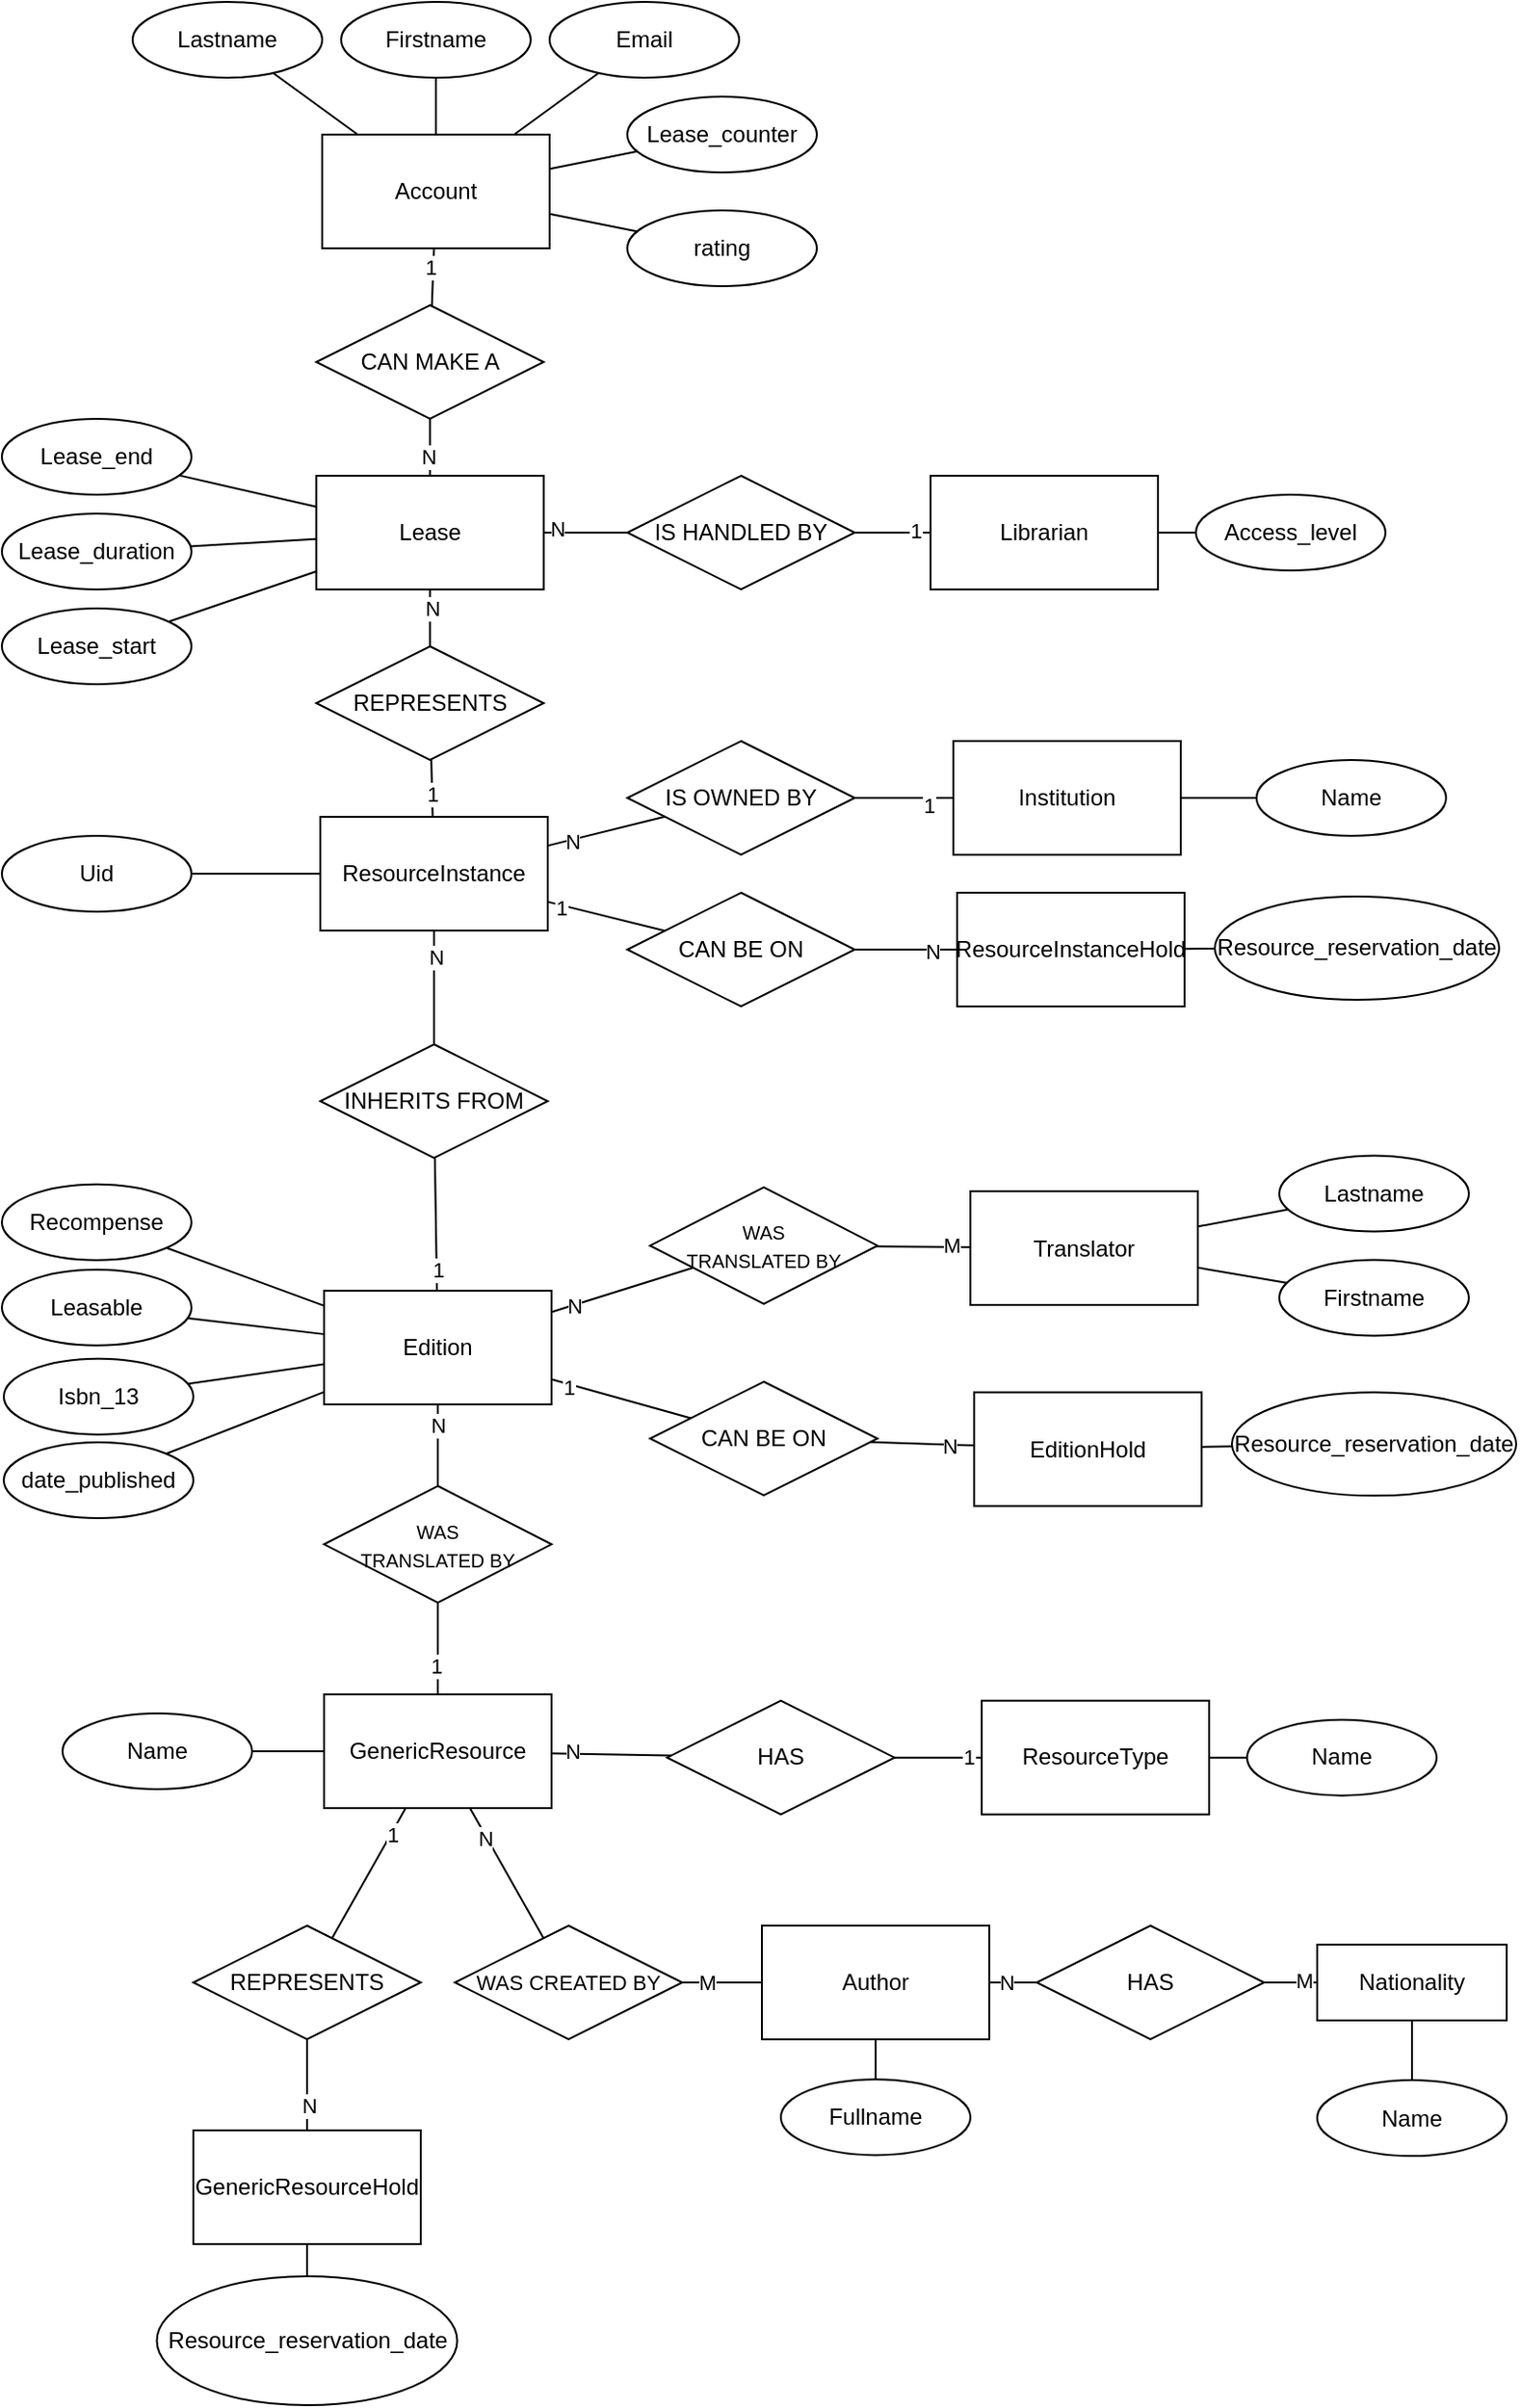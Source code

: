 <mxfile version="15.8.7" type="device" pages="2"><diagram id="R2lEEEUBdFMjLlhIrx00" name="ERD"><mxGraphModel dx="1102" dy="857" grid="1" gridSize="10" guides="1" tooltips="1" connect="0" arrows="0" fold="1" page="1" pageScale="1" pageWidth="850" pageHeight="1300" math="0" shadow="0" extFonts="Permanent Marker^https://fonts.googleapis.com/css?family=Permanent+Marker"><root><mxCell id="0"/><mxCell id="1" parent="0"/><mxCell id="Rk0GIHxvxEmr0B30OxSm-43" value="Email" style="ellipse;whiteSpace=wrap;html=1;align=center;" parent="1" vertex="1"><mxGeometry x="319" width="100" height="40" as="geometry"/></mxCell><mxCell id="Rk0GIHxvxEmr0B30OxSm-48" value="Account" style="whiteSpace=wrap;html=1;" parent="1" vertex="1"><mxGeometry x="199" y="70" width="120" height="60" as="geometry"/></mxCell><mxCell id="Rk0GIHxvxEmr0B30OxSm-54" value="Firstname" style="ellipse;whiteSpace=wrap;html=1;align=center;" parent="1" vertex="1"><mxGeometry x="209" width="100" height="40" as="geometry"/></mxCell><mxCell id="Rk0GIHxvxEmr0B30OxSm-55" value="Lastname" style="ellipse;whiteSpace=wrap;html=1;align=center;" parent="1" vertex="1"><mxGeometry x="99" width="100" height="40" as="geometry"/></mxCell><mxCell id="Rk0GIHxvxEmr0B30OxSm-66" value="Librarian" style="whiteSpace=wrap;html=1;" parent="1" vertex="1"><mxGeometry x="520.0" y="250" width="120" height="60" as="geometry"/></mxCell><mxCell id="Rk0GIHxvxEmr0B30OxSm-69" value="Access_level" style="ellipse;whiteSpace=wrap;html=1;align=center;" parent="1" vertex="1"><mxGeometry x="660" y="260" width="100" height="40" as="geometry"/></mxCell><mxCell id="Rk0GIHxvxEmr0B30OxSm-71" value="Lease" style="whiteSpace=wrap;html=1;" parent="1" vertex="1"><mxGeometry x="195.86" y="250" width="120" height="60" as="geometry"/></mxCell><mxCell id="Rk0GIHxvxEmr0B30OxSm-72" value="Lease_start" style="ellipse;whiteSpace=wrap;html=1;align=center;" parent="1" vertex="1"><mxGeometry x="30" y="320" width="100" height="40" as="geometry"/></mxCell><mxCell id="Rk0GIHxvxEmr0B30OxSm-73" value="Lease_duration" style="ellipse;whiteSpace=wrap;html=1;align=center;" parent="1" vertex="1"><mxGeometry x="30" y="270" width="100" height="40" as="geometry"/></mxCell><mxCell id="Rk0GIHxvxEmr0B30OxSm-88" value="EditionHold" style="whiteSpace=wrap;html=1;" parent="1" vertex="1"><mxGeometry x="543.01" y="733.64" width="120" height="60" as="geometry"/></mxCell><mxCell id="Rk0GIHxvxEmr0B30OxSm-101" value="Name" style="ellipse;whiteSpace=wrap;html=1;align=center;" parent="1" vertex="1"><mxGeometry x="724" y="1096.53" width="100" height="40" as="geometry"/></mxCell><mxCell id="Rk0GIHxvxEmr0B30OxSm-103" value="ResourceType" style="whiteSpace=wrap;html=1;" parent="1" vertex="1"><mxGeometry x="547" y="896.32" width="120" height="60" as="geometry"/></mxCell><mxCell id="Rk0GIHxvxEmr0B30OxSm-109" value="Edition" style="whiteSpace=wrap;html=1;" parent="1" vertex="1"><mxGeometry x="200" y="680" width="120" height="60" as="geometry"/></mxCell><mxCell id="Rk0GIHxvxEmr0B30OxSm-113" value="Recompense" style="ellipse;whiteSpace=wrap;html=1;align=center;" parent="1" vertex="1"><mxGeometry x="30" y="623.86" width="100" height="40" as="geometry"/></mxCell><mxCell id="Rk0GIHxvxEmr0B30OxSm-115" value="Leasable" style="ellipse;whiteSpace=wrap;html=1;align=center;" parent="1" vertex="1"><mxGeometry x="30" y="668.86" width="100" height="40" as="geometry"/></mxCell><mxCell id="Rk0GIHxvxEmr0B30OxSm-141" value="Institution" style="whiteSpace=wrap;html=1;" parent="1" vertex="1"><mxGeometry x="532" y="390" width="120" height="60" as="geometry"/></mxCell><mxCell id="Rk0GIHxvxEmr0B30OxSm-145" value="Name" style="ellipse;whiteSpace=wrap;html=1;align=center;" parent="1" vertex="1"><mxGeometry x="692" y="400" width="100" height="40" as="geometry"/></mxCell><mxCell id="Rk0GIHxvxEmr0B30OxSm-148" value="Author" style="whiteSpace=wrap;html=1;" parent="1" vertex="1"><mxGeometry x="431" y="1015" width="120" height="60" as="geometry"/></mxCell><mxCell id="Rk0GIHxvxEmr0B30OxSm-150" value="Fullname" style="ellipse;whiteSpace=wrap;html=1;align=center;" parent="1" vertex="1"><mxGeometry x="441.01" y="1096.08" width="100" height="40" as="geometry"/></mxCell><mxCell id="xBC8kRhCRJfwO700y4TX-2" value="Nationality" style="whiteSpace=wrap;html=1;align=center;" parent="1" vertex="1"><mxGeometry x="724" y="1025" width="100" height="40" as="geometry"/></mxCell><mxCell id="xBC8kRhCRJfwO700y4TX-6" value="" style="endArrow=none;html=1;rounded=0;" parent="1" source="Rk0GIHxvxEmr0B30OxSm-101" target="xBC8kRhCRJfwO700y4TX-2" edge="1"><mxGeometry width="50" height="50" relative="1" as="geometry"><mxPoint x="761" y="902.71" as="sourcePoint"/><mxPoint x="784" y="923.71" as="targetPoint"/></mxGeometry></mxCell><mxCell id="xBC8kRhCRJfwO700y4TX-10" value="" style="endArrow=none;html=1;rounded=0;" parent="1" source="Rk0GIHxvxEmr0B30OxSm-48" target="Rk0GIHxvxEmr0B30OxSm-54" edge="1"><mxGeometry width="50" height="50" relative="1" as="geometry"><mxPoint x="249" y="90" as="sourcePoint"/><mxPoint x="299" y="40" as="targetPoint"/></mxGeometry></mxCell><mxCell id="xBC8kRhCRJfwO700y4TX-11" value="" style="endArrow=none;html=1;rounded=0;" parent="1" source="Rk0GIHxvxEmr0B30OxSm-48" target="Rk0GIHxvxEmr0B30OxSm-43" edge="1"><mxGeometry width="50" height="50" relative="1" as="geometry"><mxPoint x="89" y="110" as="sourcePoint"/><mxPoint x="139" y="60" as="targetPoint"/></mxGeometry></mxCell><mxCell id="xBC8kRhCRJfwO700y4TX-12" value="" style="endArrow=none;html=1;rounded=0;" parent="1" source="Rk0GIHxvxEmr0B30OxSm-48" target="Rk0GIHxvxEmr0B30OxSm-55" edge="1"><mxGeometry width="50" height="50" relative="1" as="geometry"><mxPoint x="269" y="150.66" as="sourcePoint"/><mxPoint x="286.72" y="150" as="targetPoint"/></mxGeometry></mxCell><mxCell id="xBC8kRhCRJfwO700y4TX-15" value="" style="endArrow=none;html=1;rounded=0;" parent="1" source="Rk0GIHxvxEmr0B30OxSm-66" target="Rk0GIHxvxEmr0B30OxSm-69" edge="1"><mxGeometry width="50" height="50" relative="1" as="geometry"><mxPoint x="696.0" y="239.4" as="sourcePoint"/><mxPoint x="695.52" y="260" as="targetPoint"/></mxGeometry></mxCell><mxCell id="xBC8kRhCRJfwO700y4TX-20" value="Lease_end" style="ellipse;whiteSpace=wrap;html=1;align=center;" parent="1" vertex="1"><mxGeometry x="30" y="220" width="100" height="40" as="geometry"/></mxCell><mxCell id="xBC8kRhCRJfwO700y4TX-21" value="" style="endArrow=none;html=1;rounded=0;" parent="1" source="xBC8kRhCRJfwO700y4TX-20" target="Rk0GIHxvxEmr0B30OxSm-71" edge="1"><mxGeometry width="50" height="50" relative="1" as="geometry"><mxPoint x="165.862" y="388.133" as="sourcePoint"/><mxPoint x="192.45" y="394.364" as="targetPoint"/></mxGeometry></mxCell><mxCell id="xBC8kRhCRJfwO700y4TX-26" value="" style="endArrow=none;html=1;rounded=0;" parent="1" source="Rk0GIHxvxEmr0B30OxSm-109" target="Rk0GIHxvxEmr0B30OxSm-115" edge="1"><mxGeometry width="50" height="50" relative="1" as="geometry"><mxPoint x="307.399" y="890" as="sourcePoint"/><mxPoint x="95" y="672.5" as="targetPoint"/></mxGeometry></mxCell><mxCell id="xBC8kRhCRJfwO700y4TX-28" value="" style="endArrow=none;html=1;rounded=0;" parent="1" source="Rk0GIHxvxEmr0B30OxSm-109" target="Rk0GIHxvxEmr0B30OxSm-113" edge="1"><mxGeometry width="50" height="50" relative="1" as="geometry"><mxPoint x="345.021" y="890" as="sourcePoint"/><mxPoint x="453.753" y="622.495" as="targetPoint"/></mxGeometry></mxCell><mxCell id="xBC8kRhCRJfwO700y4TX-29" value="" style="endArrow=none;html=1;rounded=0;" parent="1" source="XDz35NipnUFxnTAuKqBs-1" target="XDz35NipnUFxnTAuKqBs-2" edge="1"><mxGeometry width="50" height="50" relative="1" as="geometry"><mxPoint x="174" y="940.232" as="sourcePoint"/><mxPoint x="88.707" y="948.481" as="targetPoint"/></mxGeometry></mxCell><mxCell id="xBC8kRhCRJfwO700y4TX-34" value="Name" style="ellipse;whiteSpace=wrap;html=1;align=center;" parent="1" vertex="1"><mxGeometry x="687" y="906.32" width="100" height="40" as="geometry"/></mxCell><mxCell id="xBC8kRhCRJfwO700y4TX-35" value="" style="endArrow=none;html=1;rounded=0;" parent="1" source="xBC8kRhCRJfwO700y4TX-34" target="Rk0GIHxvxEmr0B30OxSm-103" edge="1"><mxGeometry width="50" height="50" relative="1" as="geometry"><mxPoint x="722" y="888.72" as="sourcePoint"/><mxPoint x="782" y="888.72" as="targetPoint"/></mxGeometry></mxCell><mxCell id="xBC8kRhCRJfwO700y4TX-38" value="" style="endArrow=none;html=1;rounded=0;" parent="1" source="Rk0GIHxvxEmr0B30OxSm-141" target="Rk0GIHxvxEmr0B30OxSm-145" edge="1"><mxGeometry width="50" height="50" relative="1" as="geometry"><mxPoint x="570.088" y="263.2" as="sourcePoint"/><mxPoint x="593.914" y="276.805" as="targetPoint"/></mxGeometry></mxCell><mxCell id="xBC8kRhCRJfwO700y4TX-44" value="" style="endArrow=none;html=1;rounded=0;" parent="1" source="Rk0GIHxvxEmr0B30OxSm-148" target="Rk0GIHxvxEmr0B30OxSm-150" edge="1"><mxGeometry width="50" height="50" relative="1" as="geometry"><mxPoint x="561.33" y="1039.065" as="sourcePoint"/><mxPoint x="484.326" y="1004.956" as="targetPoint"/></mxGeometry></mxCell><mxCell id="xBC8kRhCRJfwO700y4TX-56" value="" style="endArrow=none;html=1;rounded=0;" parent="1" source="Rk0GIHxvxEmr0B30OxSm-72" target="Rk0GIHxvxEmr0B30OxSm-71" edge="1"><mxGeometry width="50" height="50" relative="1" as="geometry"><mxPoint x="347.735" y="443.645" as="sourcePoint"/><mxPoint x="303.98" y="436.25" as="targetPoint"/></mxGeometry></mxCell><mxCell id="xBC8kRhCRJfwO700y4TX-57" value="" style="endArrow=none;html=1;rounded=0;" parent="1" source="Rk0GIHxvxEmr0B30OxSm-73" target="Rk0GIHxvxEmr0B30OxSm-71" edge="1"><mxGeometry width="50" height="50" relative="1" as="geometry"><mxPoint x="282.765" y="482.061" as="sourcePoint"/><mxPoint x="248.965" y="436.25" as="targetPoint"/></mxGeometry></mxCell><mxCell id="5pFjbQ47HSOfeI7ghgEH-6" value="HAS" style="shape=rhombus;perimeter=rhombusPerimeter;whiteSpace=wrap;html=1;align=center;" parent="1" vertex="1"><mxGeometry x="576" y="1015" width="120" height="60" as="geometry"/></mxCell><mxCell id="5pFjbQ47HSOfeI7ghgEH-9" value="HAS" style="shape=rhombus;perimeter=rhombusPerimeter;whiteSpace=wrap;html=1;align=center;" parent="1" vertex="1"><mxGeometry x="381" y="896.32" width="120" height="60" as="geometry"/></mxCell><mxCell id="5pFjbQ47HSOfeI7ghgEH-12" value="" style="endArrow=none;html=1;rounded=0;" parent="1" source="5pFjbQ47HSOfeI7ghgEH-6" target="Rk0GIHxvxEmr0B30OxSm-148" edge="1"><mxGeometry relative="1" as="geometry"><mxPoint x="570" y="1045" as="sourcePoint"/><mxPoint x="271" y="1055" as="targetPoint"/></mxGeometry></mxCell><mxCell id="5pFjbQ47HSOfeI7ghgEH-13" value="N" style="edgeLabel;html=1;align=center;verticalAlign=middle;resizable=0;points=[];" parent="5pFjbQ47HSOfeI7ghgEH-12" vertex="1" connectable="0"><mxGeometry x="0.455" relative="1" as="geometry"><mxPoint x="2" as="offset"/></mxGeometry></mxCell><mxCell id="5pFjbQ47HSOfeI7ghgEH-16" value="" style="endArrow=none;html=1;rounded=0;" parent="1" source="XDz35NipnUFxnTAuKqBs-1" target="5pFjbQ47HSOfeI7ghgEH-9" edge="1"><mxGeometry relative="1" as="geometry"><mxPoint x="382" y="903.004" as="sourcePoint"/><mxPoint x="693" y="1010.16" as="targetPoint"/></mxGeometry></mxCell><mxCell id="5pFjbQ47HSOfeI7ghgEH-17" value="N" style="edgeLabel;html=1;align=center;verticalAlign=middle;resizable=0;points=[];" parent="5pFjbQ47HSOfeI7ghgEH-16" vertex="1" connectable="0"><mxGeometry x="-0.869" relative="1" as="geometry"><mxPoint x="7" y="-1" as="offset"/></mxGeometry></mxCell><mxCell id="5pFjbQ47HSOfeI7ghgEH-18" value="" style="endArrow=none;html=1;rounded=0;" parent="1" source="Rk0GIHxvxEmr0B30OxSm-103" target="5pFjbQ47HSOfeI7ghgEH-9" edge="1"><mxGeometry relative="1" as="geometry"><mxPoint x="512" y="1059.18" as="sourcePoint"/><mxPoint x="672" y="1059.18" as="targetPoint"/></mxGeometry></mxCell><mxCell id="5pFjbQ47HSOfeI7ghgEH-19" value="1" style="edgeLabel;html=1;align=center;verticalAlign=middle;resizable=0;points=[];" parent="5pFjbQ47HSOfeI7ghgEH-18" vertex="1" connectable="0"><mxGeometry x="-0.701" y="-1" relative="1" as="geometry"><mxPoint as="offset"/></mxGeometry></mxCell><mxCell id="5pFjbQ47HSOfeI7ghgEH-22" value="CAN MAKE A" style="shape=rhombus;perimeter=rhombusPerimeter;whiteSpace=wrap;html=1;align=center;" parent="1" vertex="1"><mxGeometry x="195.86" y="160" width="120" height="60" as="geometry"/></mxCell><mxCell id="5pFjbQ47HSOfeI7ghgEH-23" value="" style="endArrow=none;html=1;rounded=0;" parent="1" source="Rk0GIHxvxEmr0B30OxSm-48" target="5pFjbQ47HSOfeI7ghgEH-22" edge="1"><mxGeometry relative="1" as="geometry"><mxPoint x="290" y="140" as="sourcePoint"/><mxPoint x="340" y="160" as="targetPoint"/><Array as="points"/></mxGeometry></mxCell><mxCell id="5pFjbQ47HSOfeI7ghgEH-25" value="1" style="edgeLabel;html=1;align=center;verticalAlign=middle;resizable=0;points=[];" parent="5pFjbQ47HSOfeI7ghgEH-23" vertex="1" connectable="0"><mxGeometry x="-0.855" y="1" relative="1" as="geometry"><mxPoint x="-3" y="8" as="offset"/></mxGeometry></mxCell><mxCell id="5pFjbQ47HSOfeI7ghgEH-24" value="" style="endArrow=none;html=1;rounded=0;" parent="1" source="Rk0GIHxvxEmr0B30OxSm-71" target="5pFjbQ47HSOfeI7ghgEH-22" edge="1"><mxGeometry relative="1" as="geometry"><mxPoint x="310" y="210" as="sourcePoint"/><mxPoint x="420" y="180" as="targetPoint"/><Array as="points"/></mxGeometry></mxCell><mxCell id="5pFjbQ47HSOfeI7ghgEH-26" value="N" style="edgeLabel;html=1;align=center;verticalAlign=middle;resizable=0;points=[];" parent="5pFjbQ47HSOfeI7ghgEH-24" vertex="1" connectable="0"><mxGeometry x="-0.862" y="1" relative="1" as="geometry"><mxPoint y="-8" as="offset"/></mxGeometry></mxCell><mxCell id="5pFjbQ47HSOfeI7ghgEH-27" value="IS HANDLED BY" style="shape=rhombus;perimeter=rhombusPerimeter;whiteSpace=wrap;html=1;align=center;" parent="1" vertex="1"><mxGeometry x="360" y="250" width="120" height="60" as="geometry"/></mxCell><mxCell id="5pFjbQ47HSOfeI7ghgEH-28" value="" style="endArrow=none;html=1;rounded=0;" parent="1" source="Rk0GIHxvxEmr0B30OxSm-71" target="5pFjbQ47HSOfeI7ghgEH-27" edge="1"><mxGeometry relative="1" as="geometry"><mxPoint x="330.0" y="320" as="sourcePoint"/><mxPoint x="330" y="380" as="targetPoint"/></mxGeometry></mxCell><mxCell id="5pFjbQ47HSOfeI7ghgEH-31" value="N" style="edgeLabel;html=1;align=center;verticalAlign=middle;resizable=0;points=[];" parent="5pFjbQ47HSOfeI7ghgEH-28" vertex="1" connectable="0"><mxGeometry x="-0.695" y="2" relative="1" as="geometry"><mxPoint as="offset"/></mxGeometry></mxCell><mxCell id="5pFjbQ47HSOfeI7ghgEH-29" value="" style="endArrow=none;html=1;rounded=0;" parent="1" source="Rk0GIHxvxEmr0B30OxSm-66" target="5pFjbQ47HSOfeI7ghgEH-27" edge="1"><mxGeometry relative="1" as="geometry"><mxPoint x="463.86" y="210" as="sourcePoint"/><mxPoint x="413.86" y="320" as="targetPoint"/></mxGeometry></mxCell><mxCell id="5pFjbQ47HSOfeI7ghgEH-30" value="1" style="edgeLabel;html=1;align=center;verticalAlign=middle;resizable=0;points=[];" parent="5pFjbQ47HSOfeI7ghgEH-29" vertex="1" connectable="0"><mxGeometry x="-0.623" y="-1" relative="1" as="geometry"><mxPoint x="-1" as="offset"/></mxGeometry></mxCell><mxCell id="5pFjbQ47HSOfeI7ghgEH-32" value="IS OWNED BY" style="shape=rhombus;perimeter=rhombusPerimeter;whiteSpace=wrap;html=1;align=center;" parent="1" vertex="1"><mxGeometry x="360" y="390" width="120" height="60" as="geometry"/></mxCell><mxCell id="5pFjbQ47HSOfeI7ghgEH-33" value="" style="endArrow=none;html=1;rounded=0;" parent="1" source="5pFjbQ47HSOfeI7ghgEH-32" target="Rk0GIHxvxEmr0B30OxSm-141" edge="1"><mxGeometry relative="1" as="geometry"><mxPoint x="260" y="330.0" as="sourcePoint"/><mxPoint x="420" y="330.0" as="targetPoint"/></mxGeometry></mxCell><mxCell id="5pFjbQ47HSOfeI7ghgEH-34" value="1" style="edgeLabel;html=1;align=center;verticalAlign=middle;resizable=0;points=[];" parent="5pFjbQ47HSOfeI7ghgEH-33" vertex="1" connectable="0"><mxGeometry x="0.543" y="-1" relative="1" as="geometry"><mxPoint x="-1" y="3" as="offset"/></mxGeometry></mxCell><mxCell id="5pFjbQ47HSOfeI7ghgEH-35" value="" style="endArrow=none;html=1;rounded=0;" parent="1" source="fdB_N3hPLX_utiDtTX0P-1" target="5pFjbQ47HSOfeI7ghgEH-32" edge="1"><mxGeometry relative="1" as="geometry"><mxPoint x="266" y="390.0" as="sourcePoint"/><mxPoint x="311.053" y="329.973" as="targetPoint"/></mxGeometry></mxCell><mxCell id="fdB_N3hPLX_utiDtTX0P-16" value="N" style="edgeLabel;html=1;align=center;verticalAlign=middle;resizable=0;points=[];" parent="5pFjbQ47HSOfeI7ghgEH-35" vertex="1" connectable="0"><mxGeometry x="-0.588" y="-1" relative="1" as="geometry"><mxPoint as="offset"/></mxGeometry></mxCell><mxCell id="5pFjbQ47HSOfeI7ghgEH-37" value="CAN BE ON" style="shape=rhombus;perimeter=rhombusPerimeter;whiteSpace=wrap;html=1;align=center;" parent="1" vertex="1"><mxGeometry x="372" y="728" width="120" height="60" as="geometry"/></mxCell><mxCell id="5pFjbQ47HSOfeI7ghgEH-38" value="" style="endArrow=none;html=1;rounded=0;" parent="1" source="Rk0GIHxvxEmr0B30OxSm-109" target="5pFjbQ47HSOfeI7ghgEH-37" edge="1"><mxGeometry relative="1" as="geometry"><mxPoint x="340" y="-107" as="sourcePoint"/><mxPoint x="530" y="-67" as="targetPoint"/></mxGeometry></mxCell><mxCell id="5pFjbQ47HSOfeI7ghgEH-40" value="1" style="edgeLabel;html=1;align=center;verticalAlign=middle;resizable=0;points=[];" parent="5pFjbQ47HSOfeI7ghgEH-38" vertex="1" connectable="0"><mxGeometry x="-0.547" y="1" relative="1" as="geometry"><mxPoint x="-8" as="offset"/></mxGeometry></mxCell><mxCell id="5pFjbQ47HSOfeI7ghgEH-39" value="" style="endArrow=none;html=1;rounded=0;" parent="1" source="5pFjbQ47HSOfeI7ghgEH-37" target="Rk0GIHxvxEmr0B30OxSm-88" edge="1"><mxGeometry relative="1" as="geometry"><mxPoint x="402" y="738" as="sourcePoint"/><mxPoint x="562" y="738" as="targetPoint"/></mxGeometry></mxCell><mxCell id="5pFjbQ47HSOfeI7ghgEH-41" value="N" style="edgeLabel;html=1;align=center;verticalAlign=middle;resizable=0;points=[];" parent="5pFjbQ47HSOfeI7ghgEH-39" vertex="1" connectable="0"><mxGeometry x="0.436" y="-1" relative="1" as="geometry"><mxPoint x="2" as="offset"/></mxGeometry></mxCell><mxCell id="5pFjbQ47HSOfeI7ghgEH-42" value="WAS CREATED BY" style="shape=rhombus;perimeter=rhombusPerimeter;whiteSpace=wrap;html=1;align=center;fontSize=11;" parent="1" vertex="1"><mxGeometry x="269" y="1015" width="120" height="60" as="geometry"/></mxCell><mxCell id="5pFjbQ47HSOfeI7ghgEH-43" value="" style="endArrow=none;html=1;rounded=0;fontSize=11;" parent="1" source="5pFjbQ47HSOfeI7ghgEH-42" target="XDz35NipnUFxnTAuKqBs-1" edge="1"><mxGeometry relative="1" as="geometry"><mxPoint x="562" y="740.98" as="sourcePoint"/><mxPoint x="722" y="740.98" as="targetPoint"/></mxGeometry></mxCell><mxCell id="fdB_N3hPLX_utiDtTX0P-13" value="N" style="edgeLabel;html=1;align=center;verticalAlign=middle;resizable=0;points=[];" parent="5pFjbQ47HSOfeI7ghgEH-43" vertex="1" connectable="0"><mxGeometry x="0.658" y="-1" relative="1" as="geometry"><mxPoint y="5" as="offset"/></mxGeometry></mxCell><mxCell id="5pFjbQ47HSOfeI7ghgEH-44" value="" style="endArrow=none;html=1;rounded=0;fontSize=11;" parent="1" source="5pFjbQ47HSOfeI7ghgEH-42" target="Rk0GIHxvxEmr0B30OxSm-148" edge="1"><mxGeometry relative="1" as="geometry"><mxPoint x="393.663" y="1044.168" as="sourcePoint"/><mxPoint x="777" y="806.41" as="targetPoint"/></mxGeometry></mxCell><mxCell id="5pFjbQ47HSOfeI7ghgEH-45" value="M" style="edgeLabel;html=1;align=center;verticalAlign=middle;resizable=0;points=[];fontSize=11;" parent="5pFjbQ47HSOfeI7ghgEH-44" vertex="1" connectable="0"><mxGeometry x="0.741" y="-2" relative="1" as="geometry"><mxPoint x="-24" y="-2" as="offset"/></mxGeometry></mxCell><mxCell id="fdB_N3hPLX_utiDtTX0P-1" value="ResourceInstance" style="whiteSpace=wrap;html=1;" parent="1" vertex="1"><mxGeometry x="198" y="430" width="120" height="60" as="geometry"/></mxCell><mxCell id="fdB_N3hPLX_utiDtTX0P-2" value="REPRESENTS" style="shape=rhombus;perimeter=rhombusPerimeter;whiteSpace=wrap;html=1;align=center;" parent="1" vertex="1"><mxGeometry x="195.86" y="340" width="120" height="60" as="geometry"/></mxCell><mxCell id="fdB_N3hPLX_utiDtTX0P-3" value="" style="endArrow=none;html=1;rounded=0;" parent="1" source="Rk0GIHxvxEmr0B30OxSm-71" target="fdB_N3hPLX_utiDtTX0P-2" edge="1"><mxGeometry relative="1" as="geometry"><mxPoint x="290" y="390" as="sourcePoint"/><mxPoint x="450" y="390" as="targetPoint"/></mxGeometry></mxCell><mxCell id="fdB_N3hPLX_utiDtTX0P-17" value="N" style="edgeLabel;html=1;align=center;verticalAlign=middle;resizable=0;points=[];" parent="fdB_N3hPLX_utiDtTX0P-3" vertex="1" connectable="0"><mxGeometry x="-0.558" y="1" relative="1" as="geometry"><mxPoint y="3" as="offset"/></mxGeometry></mxCell><mxCell id="fdB_N3hPLX_utiDtTX0P-4" value="" style="endArrow=none;html=1;rounded=0;" parent="1" source="fdB_N3hPLX_utiDtTX0P-2" target="fdB_N3hPLX_utiDtTX0P-1" edge="1"><mxGeometry relative="1" as="geometry"><mxPoint x="400.0" y="374" as="sourcePoint"/><mxPoint x="400.0" y="464" as="targetPoint"/></mxGeometry></mxCell><mxCell id="fdB_N3hPLX_utiDtTX0P-19" value="1" style="edgeLabel;html=1;align=center;verticalAlign=middle;resizable=0;points=[];" parent="fdB_N3hPLX_utiDtTX0P-4" vertex="1" connectable="0"><mxGeometry x="0.175" relative="1" as="geometry"><mxPoint as="offset"/></mxGeometry></mxCell><mxCell id="fdB_N3hPLX_utiDtTX0P-5" value="INHERITS FROM" style="shape=rhombus;perimeter=rhombusPerimeter;whiteSpace=wrap;html=1;align=center;" parent="1" vertex="1"><mxGeometry x="198" y="550" width="120" height="60" as="geometry"/></mxCell><mxCell id="fdB_N3hPLX_utiDtTX0P-8" value="" style="endArrow=none;html=1;rounded=0;" parent="1" source="fdB_N3hPLX_utiDtTX0P-1" target="fdB_N3hPLX_utiDtTX0P-5" edge="1"><mxGeometry relative="1" as="geometry"><mxPoint x="258" y="460" as="sourcePoint"/><mxPoint x="267.253" y="440" as="targetPoint"/></mxGeometry></mxCell><mxCell id="fdB_N3hPLX_utiDtTX0P-14" value="N" style="edgeLabel;html=1;align=center;verticalAlign=middle;resizable=0;points=[];" parent="fdB_N3hPLX_utiDtTX0P-8" vertex="1" connectable="0"><mxGeometry x="-0.357" y="1" relative="1" as="geometry"><mxPoint y="-6" as="offset"/></mxGeometry></mxCell><mxCell id="fdB_N3hPLX_utiDtTX0P-9" value="" style="endArrow=none;html=1;rounded=0;" parent="1" source="Rk0GIHxvxEmr0B30OxSm-109" target="fdB_N3hPLX_utiDtTX0P-5" edge="1"><mxGeometry relative="1" as="geometry"><mxPoint x="254" y="891.57" as="sourcePoint"/><mxPoint x="254" y="881.57" as="targetPoint"/></mxGeometry></mxCell><mxCell id="fdB_N3hPLX_utiDtTX0P-15" value="1" style="edgeLabel;html=1;align=center;verticalAlign=middle;resizable=0;points=[];" parent="fdB_N3hPLX_utiDtTX0P-9" vertex="1" connectable="0"><mxGeometry x="-0.664" relative="1" as="geometry"><mxPoint y="1" as="offset"/></mxGeometry></mxCell><mxCell id="fdB_N3hPLX_utiDtTX0P-10" value="" style="endArrow=none;html=1;rounded=0;" parent="1" source="xBC8kRhCRJfwO700y4TX-2" target="5pFjbQ47HSOfeI7ghgEH-6" edge="1"><mxGeometry relative="1" as="geometry"><mxPoint x="613.199" y="951.879" as="sourcePoint"/><mxPoint x="419" y="1004.93" as="targetPoint"/></mxGeometry></mxCell><mxCell id="fdB_N3hPLX_utiDtTX0P-12" value="M" style="edgeLabel;html=1;align=center;verticalAlign=middle;resizable=0;points=[];" parent="fdB_N3hPLX_utiDtTX0P-10" vertex="1" connectable="0"><mxGeometry x="-0.767" y="-1" relative="1" as="geometry"><mxPoint x="-4" as="offset"/></mxGeometry></mxCell><mxCell id="fdB_N3hPLX_utiDtTX0P-20" value="&lt;font style=&quot;font-size: 10px&quot;&gt;WAS &lt;br&gt;TRANSLATED BY&lt;/font&gt;" style="shape=rhombus;perimeter=rhombusPerimeter;whiteSpace=wrap;html=1;align=center;" parent="1" vertex="1"><mxGeometry x="372" y="625.43" width="120" height="61.57" as="geometry"/></mxCell><mxCell id="fdB_N3hPLX_utiDtTX0P-22" value="Isbn_13" style="ellipse;whiteSpace=wrap;html=1;align=center;" parent="1" vertex="1"><mxGeometry x="31" y="715.86" width="100" height="40" as="geometry"/></mxCell><mxCell id="fdB_N3hPLX_utiDtTX0P-23" value="Translator" style="whiteSpace=wrap;html=1;" parent="1" vertex="1"><mxGeometry x="541.01" y="627.5" width="120" height="60" as="geometry"/></mxCell><mxCell id="fdB_N3hPLX_utiDtTX0P-24" value="" style="endArrow=none;html=1;rounded=0;" parent="1" source="Rk0GIHxvxEmr0B30OxSm-109" target="fdB_N3hPLX_utiDtTX0P-20" edge="1"><mxGeometry relative="1" as="geometry"><mxPoint x="342.87" y="690.71" as="sourcePoint"/><mxPoint x="399.134" y="708.878" as="targetPoint"/></mxGeometry></mxCell><mxCell id="fdB_N3hPLX_utiDtTX0P-25" value="N" style="edgeLabel;html=1;align=center;verticalAlign=middle;resizable=0;points=[];" parent="fdB_N3hPLX_utiDtTX0P-24" vertex="1" connectable="0"><mxGeometry x="-0.869" relative="1" as="geometry"><mxPoint x="7" y="-2" as="offset"/></mxGeometry></mxCell><mxCell id="fdB_N3hPLX_utiDtTX0P-26" value="" style="endArrow=none;html=1;rounded=0;" parent="1" source="fdB_N3hPLX_utiDtTX0P-23" target="fdB_N3hPLX_utiDtTX0P-20" edge="1"><mxGeometry relative="1" as="geometry"><mxPoint x="512" y="694.57" as="sourcePoint"/><mxPoint x="472" y="694.57" as="targetPoint"/></mxGeometry></mxCell><mxCell id="fdB_N3hPLX_utiDtTX0P-27" value="M" style="edgeLabel;html=1;align=center;verticalAlign=middle;resizable=0;points=[];" parent="fdB_N3hPLX_utiDtTX0P-26" vertex="1" connectable="0"><mxGeometry x="-0.701" y="-1" relative="1" as="geometry"><mxPoint x="-3" as="offset"/></mxGeometry></mxCell><mxCell id="XDz35NipnUFxnTAuKqBs-1" value="GenericResource" style="whiteSpace=wrap;html=1;" parent="1" vertex="1"><mxGeometry x="200" y="893" width="120" height="60" as="geometry"/></mxCell><mxCell id="XDz35NipnUFxnTAuKqBs-2" value="Name" style="ellipse;whiteSpace=wrap;html=1;align=center;" parent="1" vertex="1"><mxGeometry x="62" y="903" width="100" height="40" as="geometry"/></mxCell><mxCell id="XDz35NipnUFxnTAuKqBs-3" value="" style="endArrow=none;html=1;rounded=0;" parent="1" source="Rk0GIHxvxEmr0B30OxSm-109" target="fdB_N3hPLX_utiDtTX0P-22" edge="1"><mxGeometry width="50" height="50" relative="1" as="geometry"><mxPoint x="197.86" y="766.998" as="sourcePoint"/><mxPoint x="111.451" y="755.863" as="targetPoint"/></mxGeometry></mxCell><mxCell id="XDz35NipnUFxnTAuKqBs-5" value="&lt;font style=&quot;font-size: 10px&quot;&gt;WAS &lt;br&gt;TRANSLATED BY&lt;/font&gt;" style="shape=rhombus;perimeter=rhombusPerimeter;whiteSpace=wrap;html=1;align=center;" parent="1" vertex="1"><mxGeometry x="200" y="783" width="120" height="61.57" as="geometry"/></mxCell><mxCell id="XDz35NipnUFxnTAuKqBs-6" value="" style="endArrow=none;html=1;rounded=0;" parent="1" source="XDz35NipnUFxnTAuKqBs-5" target="Rk0GIHxvxEmr0B30OxSm-109" edge="1"><mxGeometry relative="1" as="geometry"><mxPoint x="332" y="910" as="sourcePoint"/><mxPoint x="332" y="770" as="targetPoint"/></mxGeometry></mxCell><mxCell id="XDz35NipnUFxnTAuKqBs-8" value="N" style="edgeLabel;html=1;align=center;verticalAlign=middle;resizable=0;points=[];" parent="XDz35NipnUFxnTAuKqBs-6" vertex="1" connectable="0"><mxGeometry x="0.827" y="-2" relative="1" as="geometry"><mxPoint x="-2" y="7" as="offset"/></mxGeometry></mxCell><mxCell id="XDz35NipnUFxnTAuKqBs-9" value="" style="endArrow=none;html=1;rounded=0;" parent="1" source="XDz35NipnUFxnTAuKqBs-1" target="XDz35NipnUFxnTAuKqBs-5" edge="1"><mxGeometry relative="1" as="geometry"><mxPoint x="260.5" y="1073" as="sourcePoint"/><mxPoint x="260.5" y="923" as="targetPoint"/></mxGeometry></mxCell><mxCell id="XDz35NipnUFxnTAuKqBs-12" value="1" style="edgeLabel;html=1;align=center;verticalAlign=middle;resizable=0;points=[];" parent="XDz35NipnUFxnTAuKqBs-9" vertex="1" connectable="0"><mxGeometry x="-0.381" y="-2" relative="1" as="geometry"><mxPoint x="-3" as="offset"/></mxGeometry></mxCell><mxCell id="XDz35NipnUFxnTAuKqBs-13" value="Resource_reservation_date" style="ellipse;whiteSpace=wrap;html=1;align=center;" parent="1" vertex="1"><mxGeometry x="679.01" y="733.64" width="150" height="54.5" as="geometry"/></mxCell><mxCell id="XDz35NipnUFxnTAuKqBs-14" value="" style="endArrow=none;html=1;rounded=0;" parent="1" source="Rk0GIHxvxEmr0B30OxSm-88" target="XDz35NipnUFxnTAuKqBs-13" edge="1"><mxGeometry width="50" height="50" relative="1" as="geometry"><mxPoint x="681.01" y="801.64" as="sourcePoint"/><mxPoint x="701.01" y="801.64" as="targetPoint"/></mxGeometry></mxCell><mxCell id="XDz35NipnUFxnTAuKqBs-15" value="GenericResourceHold" style="whiteSpace=wrap;html=1;" parent="1" vertex="1"><mxGeometry x="131" y="1123" width="120" height="60" as="geometry"/></mxCell><mxCell id="XDz35NipnUFxnTAuKqBs-16" value="REPRESENTS" style="shape=rhombus;perimeter=rhombusPerimeter;whiteSpace=wrap;html=1;align=center;" parent="1" vertex="1"><mxGeometry x="131" y="1015" width="120" height="60" as="geometry"/></mxCell><mxCell id="XDz35NipnUFxnTAuKqBs-18" value="" style="endArrow=none;html=1;rounded=0;" parent="1" source="XDz35NipnUFxnTAuKqBs-16" target="XDz35NipnUFxnTAuKqBs-15" edge="1"><mxGeometry relative="1" as="geometry"><mxPoint x="92" y="1188" as="sourcePoint"/><mxPoint x="252" y="1188" as="targetPoint"/></mxGeometry></mxCell><mxCell id="XDz35NipnUFxnTAuKqBs-19" value="N" style="edgeLabel;html=1;align=center;verticalAlign=middle;resizable=0;points=[];" parent="XDz35NipnUFxnTAuKqBs-18" vertex="1" connectable="0"><mxGeometry x="0.436" y="-1" relative="1" as="geometry"><mxPoint x="2" as="offset"/></mxGeometry></mxCell><mxCell id="XDz35NipnUFxnTAuKqBs-20" value="Resource_reservation_date" style="ellipse;whiteSpace=wrap;html=1;align=center;" parent="1" vertex="1"><mxGeometry x="111.75" y="1200" width="158.5" height="68" as="geometry"/></mxCell><mxCell id="XDz35NipnUFxnTAuKqBs-21" value="" style="endArrow=none;html=1;rounded=0;" parent="1" source="XDz35NipnUFxnTAuKqBs-15" target="XDz35NipnUFxnTAuKqBs-20" edge="1"><mxGeometry width="50" height="50" relative="1" as="geometry"><mxPoint x="362" y="1248" as="sourcePoint"/><mxPoint x="382" y="1248" as="targetPoint"/></mxGeometry></mxCell><mxCell id="XDz35NipnUFxnTAuKqBs-22" value="" style="endArrow=none;html=1;rounded=0;fontSize=11;" parent="1" source="XDz35NipnUFxnTAuKqBs-16" target="XDz35NipnUFxnTAuKqBs-1" edge="1"><mxGeometry relative="1" as="geometry"><mxPoint x="233.859" y="1029.406" as="sourcePoint"/><mxPoint x="210.998" y="963.0" as="targetPoint"/></mxGeometry></mxCell><mxCell id="XDz35NipnUFxnTAuKqBs-23" value="1" style="edgeLabel;html=1;align=center;verticalAlign=middle;resizable=0;points=[];" parent="XDz35NipnUFxnTAuKqBs-22" vertex="1" connectable="0"><mxGeometry x="0.658" y="-1" relative="1" as="geometry"><mxPoint x="-2" y="2" as="offset"/></mxGeometry></mxCell><mxCell id="XDz35NipnUFxnTAuKqBs-24" value="Firstname" style="ellipse;whiteSpace=wrap;html=1;align=center;" parent="1" vertex="1"><mxGeometry x="704.01" y="663.71" width="100" height="40" as="geometry"/></mxCell><mxCell id="XDz35NipnUFxnTAuKqBs-25" value="Lastname" style="ellipse;whiteSpace=wrap;html=1;align=center;" parent="1" vertex="1"><mxGeometry x="704.01" y="608.71" width="100" height="40" as="geometry"/></mxCell><mxCell id="XDz35NipnUFxnTAuKqBs-26" value="" style="endArrow=none;html=1;rounded=0;" parent="1" source="fdB_N3hPLX_utiDtTX0P-23" target="XDz35NipnUFxnTAuKqBs-25" edge="1"><mxGeometry relative="1" as="geometry"><mxPoint x="600.01" y="583.22" as="sourcePoint"/><mxPoint x="640.01" y="583.22" as="targetPoint"/></mxGeometry></mxCell><mxCell id="XDz35NipnUFxnTAuKqBs-28" value="" style="endArrow=none;html=1;rounded=0;" parent="1" source="fdB_N3hPLX_utiDtTX0P-23" target="XDz35NipnUFxnTAuKqBs-24" edge="1"><mxGeometry relative="1" as="geometry"><mxPoint x="671.01" y="655.389" as="sourcePoint"/><mxPoint x="704.019" y="648.725" as="targetPoint"/></mxGeometry></mxCell><mxCell id="p3H_wNz-M3e2rBmInaWi-1" value="Uid" style="ellipse;whiteSpace=wrap;html=1;align=center;" parent="1" vertex="1"><mxGeometry x="30" y="440" width="100" height="40" as="geometry"/></mxCell><mxCell id="p3H_wNz-M3e2rBmInaWi-2" value="" style="endArrow=none;html=1;rounded=0;" parent="1" source="p3H_wNz-M3e2rBmInaWi-1" target="fdB_N3hPLX_utiDtTX0P-1" edge="1"><mxGeometry width="50" height="50" relative="1" as="geometry"><mxPoint x="310.25" y="80" as="sourcePoint"/><mxPoint x="354.904" y="47.524" as="targetPoint"/></mxGeometry></mxCell><mxCell id="BfZKxYXdErHvC4UOoUP0-1" value="date_published" style="ellipse;whiteSpace=wrap;html=1;align=center;" parent="1" vertex="1"><mxGeometry x="31" y="760.0" width="100" height="40" as="geometry"/></mxCell><mxCell id="BfZKxYXdErHvC4UOoUP0-2" value="" style="endArrow=none;html=1;rounded=0;" parent="1" source="Rk0GIHxvxEmr0B30OxSm-109" target="BfZKxYXdErHvC4UOoUP0-1" edge="1"><mxGeometry width="50" height="50" relative="1" as="geometry"><mxPoint x="210" y="728.771" as="sourcePoint"/><mxPoint x="138.205" y="739.267" as="targetPoint"/></mxGeometry></mxCell><mxCell id="zllJ_wjY_8qPL5f5_Imt-1" value="ResourceInstanceHold" style="whiteSpace=wrap;html=1;" parent="1" vertex="1"><mxGeometry x="534" y="470" width="120" height="60" as="geometry"/></mxCell><mxCell id="zllJ_wjY_8qPL5f5_Imt-2" value="CAN BE ON" style="shape=rhombus;perimeter=rhombusPerimeter;whiteSpace=wrap;html=1;align=center;" parent="1" vertex="1"><mxGeometry x="360" y="470" width="120" height="60" as="geometry"/></mxCell><mxCell id="zllJ_wjY_8qPL5f5_Imt-3" value="" style="endArrow=none;html=1;rounded=0;" parent="1" source="zllJ_wjY_8qPL5f5_Imt-2" target="zllJ_wjY_8qPL5f5_Imt-1" edge="1"><mxGeometry relative="1" as="geometry"><mxPoint x="390" y="480" as="sourcePoint"/><mxPoint x="550" y="480" as="targetPoint"/></mxGeometry></mxCell><mxCell id="zllJ_wjY_8qPL5f5_Imt-4" value="N" style="edgeLabel;html=1;align=center;verticalAlign=middle;resizable=0;points=[];" parent="zllJ_wjY_8qPL5f5_Imt-3" connectable="0" vertex="1"><mxGeometry x="0.436" y="-1" relative="1" as="geometry"><mxPoint x="2" as="offset"/></mxGeometry></mxCell><mxCell id="zllJ_wjY_8qPL5f5_Imt-5" value="Resource_reservation_date" style="ellipse;whiteSpace=wrap;html=1;align=center;" parent="1" vertex="1"><mxGeometry x="670" y="472" width="150" height="54.5" as="geometry"/></mxCell><mxCell id="zllJ_wjY_8qPL5f5_Imt-6" value="" style="endArrow=none;html=1;rounded=0;" parent="1" source="zllJ_wjY_8qPL5f5_Imt-1" target="zllJ_wjY_8qPL5f5_Imt-5" edge="1"><mxGeometry width="50" height="50" relative="1" as="geometry"><mxPoint x="672" y="540" as="sourcePoint"/><mxPoint x="692" y="540" as="targetPoint"/></mxGeometry></mxCell><mxCell id="zllJ_wjY_8qPL5f5_Imt-7" value="" style="endArrow=none;html=1;rounded=0;" parent="1" source="fdB_N3hPLX_utiDtTX0P-1" target="zllJ_wjY_8qPL5f5_Imt-2" edge="1"><mxGeometry relative="1" as="geometry"><mxPoint x="315.51" y="520.004" as="sourcePoint"/><mxPoint x="389.003" y="540.514" as="targetPoint"/></mxGeometry></mxCell><mxCell id="zllJ_wjY_8qPL5f5_Imt-8" value="1" style="edgeLabel;html=1;align=center;verticalAlign=middle;resizable=0;points=[];" parent="zllJ_wjY_8qPL5f5_Imt-7" connectable="0" vertex="1"><mxGeometry x="-0.547" y="1" relative="1" as="geometry"><mxPoint x="-8" as="offset"/></mxGeometry></mxCell><mxCell id="xwktaBuW9ORGF-AeFxFa-1" value="Lease_counter" style="ellipse;whiteSpace=wrap;html=1;align=center;" parent="1" vertex="1"><mxGeometry x="360" y="50" width="100" height="40" as="geometry"/></mxCell><mxCell id="xwktaBuW9ORGF-AeFxFa-2" value="" style="endArrow=none;html=1;rounded=0;" parent="1" source="Rk0GIHxvxEmr0B30OxSm-48" target="xwktaBuW9ORGF-AeFxFa-1" edge="1"><mxGeometry width="50" height="50" relative="1" as="geometry"><mxPoint x="310.25" y="80" as="sourcePoint"/><mxPoint x="354.904" y="47.524" as="targetPoint"/></mxGeometry></mxCell><mxCell id="xwktaBuW9ORGF-AeFxFa-3" value="rating" style="ellipse;whiteSpace=wrap;html=1;align=center;" parent="1" vertex="1"><mxGeometry x="360" y="110" width="100" height="40" as="geometry"/></mxCell><mxCell id="xwktaBuW9ORGF-AeFxFa-4" value="" style="endArrow=none;html=1;rounded=0;" parent="1" source="Rk0GIHxvxEmr0B30OxSm-48" target="xwktaBuW9ORGF-AeFxFa-3" edge="1"><mxGeometry width="50" height="50" relative="1" as="geometry"><mxPoint x="329" y="98.079" as="sourcePoint"/><mxPoint x="375.219" y="88.897" as="targetPoint"/></mxGeometry></mxCell></root></mxGraphModel></diagram><diagram id="0m5Up5JYnb1eoM6qaLc6" name="Physical Model"><mxGraphModel dx="1102" dy="857" grid="1" gridSize="10" guides="1" tooltips="1" connect="1" arrows="1" fold="1" page="1" pageScale="1" pageWidth="850" pageHeight="1100" math="0" shadow="0"><root><mxCell id="RyMggxxdMngrtEjiRsPt-0"/><mxCell id="RyMggxxdMngrtEjiRsPt-1" parent="RyMggxxdMngrtEjiRsPt-0"/><mxCell id="iQ8NdJ1vnNTvKaoB7YHl-0" value="Account" style="shape=table;startSize=30;container=1;collapsible=1;childLayout=tableLayout;fixedRows=1;rowLines=0;fontStyle=1;align=center;resizeLast=1;" parent="RyMggxxdMngrtEjiRsPt-1" vertex="1"><mxGeometry x="20" y="110" width="220" height="220" as="geometry"/></mxCell><mxCell id="iQ8NdJ1vnNTvKaoB7YHl-1" value="" style="shape=partialRectangle;collapsible=0;dropTarget=0;pointerEvents=0;fillColor=none;top=0;left=0;bottom=1;right=0;points=[[0,0.5],[1,0.5]];portConstraint=eastwest;" parent="iQ8NdJ1vnNTvKaoB7YHl-0" vertex="1"><mxGeometry y="30" width="220" height="30" as="geometry"/></mxCell><mxCell id="iQ8NdJ1vnNTvKaoB7YHl-2" value="PK" style="shape=partialRectangle;connectable=0;fillColor=none;top=0;left=0;bottom=0;right=0;fontStyle=1;overflow=hidden;" parent="iQ8NdJ1vnNTvKaoB7YHl-1" vertex="1"><mxGeometry width="70" height="30" as="geometry"><mxRectangle width="70" height="30" as="alternateBounds"/></mxGeometry></mxCell><mxCell id="iQ8NdJ1vnNTvKaoB7YHl-3" value="id INT" style="shape=partialRectangle;connectable=0;fillColor=none;top=0;left=0;bottom=0;right=0;align=left;spacingLeft=6;fontStyle=5;overflow=hidden;" parent="iQ8NdJ1vnNTvKaoB7YHl-1" vertex="1"><mxGeometry x="70" width="150" height="30" as="geometry"><mxRectangle width="150" height="30" as="alternateBounds"/></mxGeometry></mxCell><mxCell id="iQ8NdJ1vnNTvKaoB7YHl-4" value="" style="shape=partialRectangle;collapsible=0;dropTarget=0;pointerEvents=0;fillColor=none;top=0;left=0;bottom=0;right=0;points=[[0,0.5],[1,0.5]];portConstraint=eastwest;" parent="iQ8NdJ1vnNTvKaoB7YHl-0" vertex="1"><mxGeometry y="60" width="220" height="30" as="geometry"/></mxCell><mxCell id="iQ8NdJ1vnNTvKaoB7YHl-5" value="" style="shape=partialRectangle;connectable=0;fillColor=none;top=0;left=0;bottom=0;right=0;editable=1;overflow=hidden;" parent="iQ8NdJ1vnNTvKaoB7YHl-4" vertex="1"><mxGeometry width="70" height="30" as="geometry"><mxRectangle width="70" height="30" as="alternateBounds"/></mxGeometry></mxCell><mxCell id="iQ8NdJ1vnNTvKaoB7YHl-6" value="lastname VARCHAR(40)" style="shape=partialRectangle;connectable=0;fillColor=none;top=0;left=0;bottom=0;right=0;align=left;spacingLeft=6;overflow=hidden;" parent="iQ8NdJ1vnNTvKaoB7YHl-4" vertex="1"><mxGeometry x="70" width="150" height="30" as="geometry"><mxRectangle width="150" height="30" as="alternateBounds"/></mxGeometry></mxCell><mxCell id="iQ8NdJ1vnNTvKaoB7YHl-7" value="" style="shape=partialRectangle;collapsible=0;dropTarget=0;pointerEvents=0;fillColor=none;top=0;left=0;bottom=0;right=0;points=[[0,0.5],[1,0.5]];portConstraint=eastwest;" parent="iQ8NdJ1vnNTvKaoB7YHl-0" vertex="1"><mxGeometry y="90" width="220" height="30" as="geometry"/></mxCell><mxCell id="iQ8NdJ1vnNTvKaoB7YHl-8" value="" style="shape=partialRectangle;connectable=0;fillColor=none;top=0;left=0;bottom=0;right=0;editable=1;overflow=hidden;" parent="iQ8NdJ1vnNTvKaoB7YHl-7" vertex="1"><mxGeometry width="70" height="30" as="geometry"><mxRectangle width="70" height="30" as="alternateBounds"/></mxGeometry></mxCell><mxCell id="iQ8NdJ1vnNTvKaoB7YHl-9" value="firstname VARCHAR(60)" style="shape=partialRectangle;connectable=0;fillColor=none;top=0;left=0;bottom=0;right=0;align=left;spacingLeft=6;overflow=hidden;" parent="iQ8NdJ1vnNTvKaoB7YHl-7" vertex="1"><mxGeometry x="70" width="150" height="30" as="geometry"><mxRectangle width="150" height="30" as="alternateBounds"/></mxGeometry></mxCell><mxCell id="iQ8NdJ1vnNTvKaoB7YHl-10" value="" style="shape=partialRectangle;collapsible=0;dropTarget=0;pointerEvents=0;fillColor=none;top=0;left=0;bottom=0;right=0;points=[[0,0.5],[1,0.5]];portConstraint=eastwest;" parent="iQ8NdJ1vnNTvKaoB7YHl-0" vertex="1"><mxGeometry y="120" width="220" height="30" as="geometry"/></mxCell><mxCell id="iQ8NdJ1vnNTvKaoB7YHl-11" value="NOT NULL" style="shape=partialRectangle;connectable=0;fillColor=none;top=0;left=0;bottom=0;right=0;editable=1;overflow=hidden;" parent="iQ8NdJ1vnNTvKaoB7YHl-10" vertex="1"><mxGeometry width="70" height="30" as="geometry"><mxRectangle width="70" height="30" as="alternateBounds"/></mxGeometry></mxCell><mxCell id="iQ8NdJ1vnNTvKaoB7YHl-12" value="email VARCHAR(255)" style="shape=partialRectangle;connectable=0;fillColor=none;top=0;left=0;bottom=0;right=0;align=left;spacingLeft=6;overflow=hidden;" parent="iQ8NdJ1vnNTvKaoB7YHl-10" vertex="1"><mxGeometry x="70" width="150" height="30" as="geometry"><mxRectangle width="150" height="30" as="alternateBounds"/></mxGeometry></mxCell><mxCell id="C0s9NT1m4tLL_is4dRfO-0" value="" style="shape=partialRectangle;collapsible=0;dropTarget=0;pointerEvents=0;fillColor=none;top=0;left=0;bottom=0;right=0;points=[[0,0.5],[1,0.5]];portConstraint=eastwest;" parent="iQ8NdJ1vnNTvKaoB7YHl-0" vertex="1"><mxGeometry y="150" width="220" height="30" as="geometry"/></mxCell><mxCell id="C0s9NT1m4tLL_is4dRfO-1" value="UNSIGNED" style="shape=partialRectangle;connectable=0;fillColor=none;top=0;left=0;bottom=0;right=0;editable=1;overflow=hidden;" parent="C0s9NT1m4tLL_is4dRfO-0" vertex="1"><mxGeometry width="70" height="30" as="geometry"><mxRectangle width="70" height="30" as="alternateBounds"/></mxGeometry></mxCell><mxCell id="C0s9NT1m4tLL_is4dRfO-2" value="lease_counter MEDIUMINT" style="shape=partialRectangle;connectable=0;fillColor=none;top=0;left=0;bottom=0;right=0;align=left;spacingLeft=6;overflow=hidden;" parent="C0s9NT1m4tLL_is4dRfO-0" vertex="1"><mxGeometry x="70" width="150" height="30" as="geometry"><mxRectangle width="150" height="30" as="alternateBounds"/></mxGeometry></mxCell><mxCell id="268K3BlHS_2E5AlK_W4J-0" value="" style="shape=partialRectangle;collapsible=0;dropTarget=0;pointerEvents=0;fillColor=none;top=0;left=0;bottom=0;right=0;points=[[0,0.5],[1,0.5]];portConstraint=eastwest;" parent="iQ8NdJ1vnNTvKaoB7YHl-0" vertex="1"><mxGeometry y="180" width="220" height="30" as="geometry"/></mxCell><mxCell id="268K3BlHS_2E5AlK_W4J-1" value="" style="shape=partialRectangle;connectable=0;fillColor=none;top=0;left=0;bottom=0;right=0;editable=1;overflow=hidden;" parent="268K3BlHS_2E5AlK_W4J-0" vertex="1"><mxGeometry width="70" height="30" as="geometry"><mxRectangle width="70" height="30" as="alternateBounds"/></mxGeometry></mxCell><mxCell id="268K3BlHS_2E5AlK_W4J-2" value="rating FLOAT" style="shape=partialRectangle;connectable=0;fillColor=none;top=0;left=0;bottom=0;right=0;align=left;spacingLeft=6;overflow=hidden;" parent="268K3BlHS_2E5AlK_W4J-0" vertex="1"><mxGeometry x="70" width="150" height="30" as="geometry"><mxRectangle width="150" height="30" as="alternateBounds"/></mxGeometry></mxCell><mxCell id="lLaQ3I_DLH0tCItFmG8l-0" value="Lease" style="shape=table;startSize=30;container=1;collapsible=1;childLayout=tableLayout;fixedRows=1;rowLines=0;fontStyle=1;align=center;resizeLast=1;" parent="RyMggxxdMngrtEjiRsPt-1" vertex="1"><mxGeometry x="320" width="330" height="250" as="geometry"/></mxCell><mxCell id="lLaQ3I_DLH0tCItFmG8l-1" value="" style="shape=partialRectangle;collapsible=0;dropTarget=0;pointerEvents=0;fillColor=none;top=0;left=0;bottom=1;right=0;points=[[0,0.5],[1,0.5]];portConstraint=eastwest;" parent="lLaQ3I_DLH0tCItFmG8l-0" vertex="1"><mxGeometry y="30" width="330" height="30" as="geometry"/></mxCell><mxCell id="lLaQ3I_DLH0tCItFmG8l-2" value="PK" style="shape=partialRectangle;connectable=0;fillColor=none;top=0;left=0;bottom=0;right=0;fontStyle=1;overflow=hidden;" parent="lLaQ3I_DLH0tCItFmG8l-1" vertex="1"><mxGeometry width="70" height="30" as="geometry"><mxRectangle width="70" height="30" as="alternateBounds"/></mxGeometry></mxCell><mxCell id="lLaQ3I_DLH0tCItFmG8l-3" value="id INT" style="shape=partialRectangle;connectable=0;fillColor=none;top=0;left=0;bottom=0;right=0;align=left;spacingLeft=6;fontStyle=5;overflow=hidden;" parent="lLaQ3I_DLH0tCItFmG8l-1" vertex="1"><mxGeometry x="70" width="260" height="30" as="geometry"><mxRectangle width="260" height="30" as="alternateBounds"/></mxGeometry></mxCell><mxCell id="A-npamLE7mIKFnb7qtnD-0" value="" style="shape=partialRectangle;collapsible=0;dropTarget=0;pointerEvents=0;fillColor=none;top=0;left=0;bottom=0;right=0;points=[[0,0.5],[1,0.5]];portConstraint=eastwest;" parent="lLaQ3I_DLH0tCItFmG8l-0" vertex="1"><mxGeometry y="60" width="330" height="30" as="geometry"/></mxCell><mxCell id="A-npamLE7mIKFnb7qtnD-1" value="FK" style="shape=partialRectangle;connectable=0;fillColor=none;top=0;left=0;bottom=0;right=0;editable=1;overflow=hidden;" parent="A-npamLE7mIKFnb7qtnD-0" vertex="1"><mxGeometry width="70" height="30" as="geometry"><mxRectangle width="70" height="30" as="alternateBounds"/></mxGeometry></mxCell><mxCell id="A-npamLE7mIKFnb7qtnD-2" value="account_id INT" style="shape=partialRectangle;connectable=0;fillColor=none;top=0;left=0;bottom=0;right=0;align=left;spacingLeft=6;overflow=hidden;" parent="A-npamLE7mIKFnb7qtnD-0" vertex="1"><mxGeometry x="70" width="260" height="30" as="geometry"><mxRectangle width="260" height="30" as="alternateBounds"/></mxGeometry></mxCell><mxCell id="MHF45IMrTT0_oCBMF3sR-0" value="" style="shape=partialRectangle;collapsible=0;dropTarget=0;pointerEvents=0;fillColor=none;top=0;left=0;bottom=0;right=0;points=[[0,0.5],[1,0.5]];portConstraint=eastwest;" parent="lLaQ3I_DLH0tCItFmG8l-0" vertex="1"><mxGeometry y="90" width="330" height="30" as="geometry"/></mxCell><mxCell id="MHF45IMrTT0_oCBMF3sR-1" value="FK" style="shape=partialRectangle;connectable=0;fillColor=none;top=0;left=0;bottom=0;right=0;editable=1;overflow=hidden;" parent="MHF45IMrTT0_oCBMF3sR-0" vertex="1"><mxGeometry width="70" height="30" as="geometry"><mxRectangle width="70" height="30" as="alternateBounds"/></mxGeometry></mxCell><mxCell id="MHF45IMrTT0_oCBMF3sR-2" value="librarian_id INT" style="shape=partialRectangle;connectable=0;fillColor=none;top=0;left=0;bottom=0;right=0;align=left;spacingLeft=6;overflow=hidden;" parent="MHF45IMrTT0_oCBMF3sR-0" vertex="1"><mxGeometry x="70" width="260" height="30" as="geometry"><mxRectangle width="260" height="30" as="alternateBounds"/></mxGeometry></mxCell><mxCell id="MHF45IMrTT0_oCBMF3sR-3" value="" style="shape=partialRectangle;collapsible=0;dropTarget=0;pointerEvents=0;fillColor=none;top=0;left=0;bottom=0;right=0;points=[[0,0.5],[1,0.5]];portConstraint=eastwest;" parent="lLaQ3I_DLH0tCItFmG8l-0" vertex="1"><mxGeometry y="120" width="330" height="30" as="geometry"/></mxCell><mxCell id="MHF45IMrTT0_oCBMF3sR-4" value="FK" style="shape=partialRectangle;connectable=0;fillColor=none;top=0;left=0;bottom=0;right=0;editable=1;overflow=hidden;" parent="MHF45IMrTT0_oCBMF3sR-3" vertex="1"><mxGeometry width="70" height="30" as="geometry"><mxRectangle width="70" height="30" as="alternateBounds"/></mxGeometry></mxCell><mxCell id="MHF45IMrTT0_oCBMF3sR-5" value="resource_instance_uid VARCHAR(17)" style="shape=partialRectangle;connectable=0;fillColor=none;top=0;left=0;bottom=0;right=0;align=left;spacingLeft=6;overflow=hidden;" parent="MHF45IMrTT0_oCBMF3sR-3" vertex="1"><mxGeometry x="70" width="260" height="30" as="geometry"><mxRectangle width="260" height="30" as="alternateBounds"/></mxGeometry></mxCell><mxCell id="lLaQ3I_DLH0tCItFmG8l-4" value="" style="shape=partialRectangle;collapsible=0;dropTarget=0;pointerEvents=0;fillColor=none;top=0;left=0;bottom=0;right=0;points=[[0,0.5],[1,0.5]];portConstraint=eastwest;" parent="lLaQ3I_DLH0tCItFmG8l-0" vertex="1"><mxGeometry y="150" width="330" height="30" as="geometry"/></mxCell><mxCell id="lLaQ3I_DLH0tCItFmG8l-5" value="NOT NULL" style="shape=partialRectangle;connectable=0;fillColor=none;top=0;left=0;bottom=0;right=0;editable=1;overflow=hidden;" parent="lLaQ3I_DLH0tCItFmG8l-4" vertex="1"><mxGeometry width="70" height="30" as="geometry"><mxRectangle width="70" height="30" as="alternateBounds"/></mxGeometry></mxCell><mxCell id="lLaQ3I_DLH0tCItFmG8l-6" value="lease_start DATE" style="shape=partialRectangle;connectable=0;fillColor=none;top=0;left=0;bottom=0;right=0;align=left;spacingLeft=6;overflow=hidden;" parent="lLaQ3I_DLH0tCItFmG8l-4" vertex="1"><mxGeometry x="70" width="260" height="30" as="geometry"><mxRectangle width="260" height="30" as="alternateBounds"/></mxGeometry></mxCell><mxCell id="lLaQ3I_DLH0tCItFmG8l-7" value="" style="shape=partialRectangle;collapsible=0;dropTarget=0;pointerEvents=0;fillColor=none;top=0;left=0;bottom=0;right=0;points=[[0,0.5],[1,0.5]];portConstraint=eastwest;" parent="lLaQ3I_DLH0tCItFmG8l-0" vertex="1"><mxGeometry y="180" width="330" height="30" as="geometry"/></mxCell><mxCell id="lLaQ3I_DLH0tCItFmG8l-8" value="" style="shape=partialRectangle;connectable=0;fillColor=none;top=0;left=0;bottom=0;right=0;editable=1;overflow=hidden;" parent="lLaQ3I_DLH0tCItFmG8l-7" vertex="1"><mxGeometry width="70" height="30" as="geometry"><mxRectangle width="70" height="30" as="alternateBounds"/></mxGeometry></mxCell><mxCell id="lLaQ3I_DLH0tCItFmG8l-9" value="lease_end DATE" style="shape=partialRectangle;connectable=0;fillColor=none;top=0;left=0;bottom=0;right=0;align=left;spacingLeft=6;overflow=hidden;" parent="lLaQ3I_DLH0tCItFmG8l-7" vertex="1"><mxGeometry x="70" width="260" height="30" as="geometry"><mxRectangle width="260" height="30" as="alternateBounds"/></mxGeometry></mxCell><mxCell id="lLaQ3I_DLH0tCItFmG8l-10" value="" style="shape=partialRectangle;collapsible=0;dropTarget=0;pointerEvents=0;fillColor=none;top=0;left=0;bottom=0;right=0;points=[[0,0.5],[1,0.5]];portConstraint=eastwest;" parent="lLaQ3I_DLH0tCItFmG8l-0" vertex="1"><mxGeometry y="210" width="330" height="30" as="geometry"/></mxCell><mxCell id="lLaQ3I_DLH0tCItFmG8l-11" value="NOT NULL" style="shape=partialRectangle;connectable=0;fillColor=none;top=0;left=0;bottom=0;right=0;editable=1;overflow=hidden;" parent="lLaQ3I_DLH0tCItFmG8l-10" vertex="1"><mxGeometry width="70" height="30" as="geometry"><mxRectangle width="70" height="30" as="alternateBounds"/></mxGeometry></mxCell><mxCell id="lLaQ3I_DLH0tCItFmG8l-12" value="lease_duration TIMESTAMP" style="shape=partialRectangle;connectable=0;fillColor=none;top=0;left=0;bottom=0;right=0;align=left;spacingLeft=6;overflow=hidden;" parent="lLaQ3I_DLH0tCItFmG8l-10" vertex="1"><mxGeometry x="70" width="260" height="30" as="geometry"><mxRectangle width="260" height="30" as="alternateBounds"/></mxGeometry></mxCell><mxCell id="1BwVa59EOg56UlUcNjbD-0" value="Librarian" style="shape=table;startSize=30;container=1;collapsible=1;childLayout=tableLayout;fixedRows=1;rowLines=0;fontStyle=1;align=center;resizeLast=1;" parent="RyMggxxdMngrtEjiRsPt-1" vertex="1"><mxGeometry x="20" width="220" height="100" as="geometry"/></mxCell><mxCell id="1BwVa59EOg56UlUcNjbD-1" value="" style="shape=partialRectangle;collapsible=0;dropTarget=0;pointerEvents=0;fillColor=none;top=0;left=0;bottom=1;right=0;points=[[0,0.5],[1,0.5]];portConstraint=eastwest;" parent="1BwVa59EOg56UlUcNjbD-0" vertex="1"><mxGeometry y="30" width="220" height="30" as="geometry"/></mxCell><mxCell id="1BwVa59EOg56UlUcNjbD-2" value="PK, FK" style="shape=partialRectangle;connectable=0;fillColor=none;top=0;left=0;bottom=0;right=0;fontStyle=1;overflow=hidden;" parent="1BwVa59EOg56UlUcNjbD-1" vertex="1"><mxGeometry width="70" height="30" as="geometry"><mxRectangle width="70" height="30" as="alternateBounds"/></mxGeometry></mxCell><mxCell id="1BwVa59EOg56UlUcNjbD-3" value="account_id INT" style="shape=partialRectangle;connectable=0;fillColor=none;top=0;left=0;bottom=0;right=0;align=left;spacingLeft=6;fontStyle=5;overflow=hidden;" parent="1BwVa59EOg56UlUcNjbD-1" vertex="1"><mxGeometry x="70" width="150" height="30" as="geometry"><mxRectangle width="150" height="30" as="alternateBounds"/></mxGeometry></mxCell><mxCell id="1BwVa59EOg56UlUcNjbD-4" value="" style="shape=partialRectangle;collapsible=0;dropTarget=0;pointerEvents=0;fillColor=none;top=0;left=0;bottom=0;right=0;points=[[0,0.5],[1,0.5]];portConstraint=eastwest;" parent="1BwVa59EOg56UlUcNjbD-0" vertex="1"><mxGeometry y="60" width="220" height="30" as="geometry"/></mxCell><mxCell id="1BwVa59EOg56UlUcNjbD-5" value="NOT NULL" style="shape=partialRectangle;connectable=0;fillColor=none;top=0;left=0;bottom=0;right=0;editable=1;overflow=hidden;" parent="1BwVa59EOg56UlUcNjbD-4" vertex="1"><mxGeometry width="70" height="30" as="geometry"><mxRectangle width="70" height="30" as="alternateBounds"/></mxGeometry></mxCell><mxCell id="1BwVa59EOg56UlUcNjbD-6" value="access_level TINYINT" style="shape=partialRectangle;connectable=0;fillColor=none;top=0;left=0;bottom=0;right=0;align=left;spacingLeft=6;overflow=hidden;" parent="1BwVa59EOg56UlUcNjbD-4" vertex="1"><mxGeometry x="70" width="150" height="30" as="geometry"><mxRectangle width="150" height="30" as="alternateBounds"/></mxGeometry></mxCell><mxCell id="asvzoS7pLJpoCbMDwU7R-0" value="Institution" style="shape=table;startSize=30;container=1;collapsible=1;childLayout=tableLayout;fixedRows=1;rowLines=0;fontStyle=1;align=center;resizeLast=1;" parent="RyMggxxdMngrtEjiRsPt-1" vertex="1"><mxGeometry x="590" y="340" width="260" height="100" as="geometry"/></mxCell><mxCell id="asvzoS7pLJpoCbMDwU7R-1" value="" style="shape=partialRectangle;collapsible=0;dropTarget=0;pointerEvents=0;fillColor=none;top=0;left=0;bottom=1;right=0;points=[[0,0.5],[1,0.5]];portConstraint=eastwest;" parent="asvzoS7pLJpoCbMDwU7R-0" vertex="1"><mxGeometry y="30" width="260" height="30" as="geometry"/></mxCell><mxCell id="asvzoS7pLJpoCbMDwU7R-2" value="PK" style="shape=partialRectangle;connectable=0;fillColor=none;top=0;left=0;bottom=0;right=0;fontStyle=1;overflow=hidden;" parent="asvzoS7pLJpoCbMDwU7R-1" vertex="1"><mxGeometry width="70" height="30" as="geometry"><mxRectangle width="70" height="30" as="alternateBounds"/></mxGeometry></mxCell><mxCell id="asvzoS7pLJpoCbMDwU7R-3" value="id INT" style="shape=partialRectangle;connectable=0;fillColor=none;top=0;left=0;bottom=0;right=0;align=left;spacingLeft=6;fontStyle=5;overflow=hidden;" parent="asvzoS7pLJpoCbMDwU7R-1" vertex="1"><mxGeometry x="70" width="190" height="30" as="geometry"><mxRectangle width="190" height="30" as="alternateBounds"/></mxGeometry></mxCell><mxCell id="asvzoS7pLJpoCbMDwU7R-10" value="" style="shape=partialRectangle;collapsible=0;dropTarget=0;pointerEvents=0;fillColor=none;top=0;left=0;bottom=0;right=0;points=[[0,0.5],[1,0.5]];portConstraint=eastwest;" parent="asvzoS7pLJpoCbMDwU7R-0" vertex="1"><mxGeometry y="60" width="260" height="30" as="geometry"/></mxCell><mxCell id="asvzoS7pLJpoCbMDwU7R-11" value="NOT NULL" style="shape=partialRectangle;connectable=0;fillColor=none;top=0;left=0;bottom=0;right=0;editable=1;overflow=hidden;" parent="asvzoS7pLJpoCbMDwU7R-10" vertex="1"><mxGeometry width="70" height="30" as="geometry"><mxRectangle width="70" height="30" as="alternateBounds"/></mxGeometry></mxCell><mxCell id="asvzoS7pLJpoCbMDwU7R-12" value="institution_name VARCHAR(255)" style="shape=partialRectangle;connectable=0;fillColor=none;top=0;left=0;bottom=0;right=0;align=left;spacingLeft=6;overflow=hidden;" parent="asvzoS7pLJpoCbMDwU7R-10" vertex="1"><mxGeometry x="70" width="190" height="30" as="geometry"><mxRectangle width="190" height="30" as="alternateBounds"/></mxGeometry></mxCell><mxCell id="9b74dNczslxuivCBhzJ5-0" value="Edition" style="shape=table;startSize=30;container=1;collapsible=1;childLayout=tableLayout;fixedRows=1;rowLines=0;fontStyle=1;align=center;resizeLast=1;" parent="RyMggxxdMngrtEjiRsPt-1" vertex="1"><mxGeometry x="325" y="490" width="230" height="220" as="geometry"/></mxCell><mxCell id="9b74dNczslxuivCBhzJ5-1" value="" style="shape=partialRectangle;collapsible=0;dropTarget=0;pointerEvents=0;fillColor=none;top=0;left=0;bottom=1;right=0;points=[[0,0.5],[1,0.5]];portConstraint=eastwest;" parent="9b74dNczslxuivCBhzJ5-0" vertex="1"><mxGeometry y="30" width="230" height="30" as="geometry"/></mxCell><mxCell id="9b74dNczslxuivCBhzJ5-2" value="PK" style="shape=partialRectangle;connectable=0;fillColor=none;top=0;left=0;bottom=0;right=0;fontStyle=1;overflow=hidden;" parent="9b74dNczslxuivCBhzJ5-1" vertex="1"><mxGeometry width="65" height="30" as="geometry"><mxRectangle width="65" height="30" as="alternateBounds"/></mxGeometry></mxCell><mxCell id="9b74dNczslxuivCBhzJ5-3" value="id INT" style="shape=partialRectangle;connectable=0;fillColor=none;top=0;left=0;bottom=0;right=0;align=left;spacingLeft=6;fontStyle=5;overflow=hidden;" parent="9b74dNczslxuivCBhzJ5-1" vertex="1"><mxGeometry x="65" width="165" height="30" as="geometry"><mxRectangle width="165" height="30" as="alternateBounds"/></mxGeometry></mxCell><mxCell id="MHF45IMrTT0_oCBMF3sR-21" value="" style="shape=partialRectangle;collapsible=0;dropTarget=0;pointerEvents=0;fillColor=none;top=0;left=0;bottom=0;right=0;points=[[0,0.5],[1,0.5]];portConstraint=eastwest;" parent="9b74dNczslxuivCBhzJ5-0" vertex="1"><mxGeometry y="60" width="230" height="30" as="geometry"/></mxCell><mxCell id="MHF45IMrTT0_oCBMF3sR-22" value="FK" style="shape=partialRectangle;connectable=0;fillColor=none;top=0;left=0;bottom=0;right=0;editable=1;overflow=hidden;" parent="MHF45IMrTT0_oCBMF3sR-21" vertex="1"><mxGeometry width="65" height="30" as="geometry"><mxRectangle width="65" height="30" as="alternateBounds"/></mxGeometry></mxCell><mxCell id="MHF45IMrTT0_oCBMF3sR-23" value="generic_resource_id INT" style="shape=partialRectangle;connectable=0;fillColor=none;top=0;left=0;bottom=0;right=0;align=left;spacingLeft=6;overflow=hidden;" parent="MHF45IMrTT0_oCBMF3sR-21" vertex="1"><mxGeometry x="65" width="165" height="30" as="geometry"><mxRectangle width="165" height="30" as="alternateBounds"/></mxGeometry></mxCell><mxCell id="hudmPUe-lUrpZxyvaCmH-0" value="" style="shape=partialRectangle;collapsible=0;dropTarget=0;pointerEvents=0;fillColor=none;top=0;left=0;bottom=0;right=0;points=[[0,0.5],[1,0.5]];portConstraint=eastwest;" parent="9b74dNczslxuivCBhzJ5-0" vertex="1"><mxGeometry y="90" width="230" height="30" as="geometry"/></mxCell><mxCell id="hudmPUe-lUrpZxyvaCmH-1" value="" style="shape=partialRectangle;connectable=0;fillColor=none;top=0;left=0;bottom=0;right=0;editable=1;overflow=hidden;" parent="hudmPUe-lUrpZxyvaCmH-0" vertex="1"><mxGeometry width="65" height="30" as="geometry"><mxRectangle width="65" height="30" as="alternateBounds"/></mxGeometry></mxCell><mxCell id="hudmPUe-lUrpZxyvaCmH-2" value="recompense DECIMAL(19, 4)" style="shape=partialRectangle;connectable=0;fillColor=none;top=0;left=0;bottom=0;right=0;align=left;spacingLeft=6;overflow=hidden;" parent="hudmPUe-lUrpZxyvaCmH-0" vertex="1"><mxGeometry x="65" width="165" height="30" as="geometry"><mxRectangle width="165" height="30" as="alternateBounds"/></mxGeometry></mxCell><mxCell id="RW9I2A5dtvb_MQ1nKvMX-0" value="" style="shape=partialRectangle;collapsible=0;dropTarget=0;pointerEvents=0;fillColor=none;top=0;left=0;bottom=0;right=0;points=[[0,0.5],[1,0.5]];portConstraint=eastwest;" parent="9b74dNczslxuivCBhzJ5-0" vertex="1"><mxGeometry y="120" width="230" height="30" as="geometry"/></mxCell><mxCell id="RW9I2A5dtvb_MQ1nKvMX-1" value="" style="shape=partialRectangle;connectable=0;fillColor=none;top=0;left=0;bottom=0;right=0;editable=1;overflow=hidden;" parent="RW9I2A5dtvb_MQ1nKvMX-0" vertex="1"><mxGeometry width="65" height="30" as="geometry"><mxRectangle width="65" height="30" as="alternateBounds"/></mxGeometry></mxCell><mxCell id="RW9I2A5dtvb_MQ1nKvMX-2" value="leasable BOOLEAN" style="shape=partialRectangle;connectable=0;fillColor=none;top=0;left=0;bottom=0;right=0;align=left;spacingLeft=6;overflow=hidden;" parent="RW9I2A5dtvb_MQ1nKvMX-0" vertex="1"><mxGeometry x="65" width="165" height="30" as="geometry"><mxRectangle width="165" height="30" as="alternateBounds"/></mxGeometry></mxCell><mxCell id="FUcYyP1zNRUzl6bm1UHo-0" value="" style="shape=partialRectangle;collapsible=0;dropTarget=0;pointerEvents=0;fillColor=none;top=0;left=0;bottom=0;right=0;points=[[0,0.5],[1,0.5]];portConstraint=eastwest;" parent="9b74dNczslxuivCBhzJ5-0" vertex="1"><mxGeometry y="150" width="230" height="30" as="geometry"/></mxCell><mxCell id="FUcYyP1zNRUzl6bm1UHo-1" value="NOT NULL" style="shape=partialRectangle;connectable=0;fillColor=none;top=0;left=0;bottom=0;right=0;editable=1;overflow=hidden;" parent="FUcYyP1zNRUzl6bm1UHo-0" vertex="1"><mxGeometry width="65" height="30" as="geometry"><mxRectangle width="65" height="30" as="alternateBounds"/></mxGeometry></mxCell><mxCell id="FUcYyP1zNRUzl6bm1UHo-2" value="Isbn_13 VARCHAR(13)" style="shape=partialRectangle;connectable=0;fillColor=none;top=0;left=0;bottom=0;right=0;align=left;spacingLeft=6;overflow=hidden;" parent="FUcYyP1zNRUzl6bm1UHo-0" vertex="1"><mxGeometry x="65" width="165" height="30" as="geometry"><mxRectangle width="165" height="30" as="alternateBounds"/></mxGeometry></mxCell><mxCell id="aSZPZTQzoR4mnrF_3CXm-20" value="" style="shape=partialRectangle;collapsible=0;dropTarget=0;pointerEvents=0;fillColor=none;top=0;left=0;bottom=0;right=0;points=[[0,0.5],[1,0.5]];portConstraint=eastwest;" parent="9b74dNczslxuivCBhzJ5-0" vertex="1"><mxGeometry y="180" width="230" height="30" as="geometry"/></mxCell><mxCell id="aSZPZTQzoR4mnrF_3CXm-21" value="" style="shape=partialRectangle;connectable=0;fillColor=none;top=0;left=0;bottom=0;right=0;editable=1;overflow=hidden;" parent="aSZPZTQzoR4mnrF_3CXm-20" vertex="1"><mxGeometry width="65" height="30" as="geometry"><mxRectangle width="65" height="30" as="alternateBounds"/></mxGeometry></mxCell><mxCell id="aSZPZTQzoR4mnrF_3CXm-22" value="date_published SMALLINT" style="shape=partialRectangle;connectable=0;fillColor=none;top=0;left=0;bottom=0;right=0;align=left;spacingLeft=6;overflow=hidden;" parent="aSZPZTQzoR4mnrF_3CXm-20" vertex="1"><mxGeometry x="65" width="165" height="30" as="geometry"><mxRectangle width="165" height="30" as="alternateBounds"/></mxGeometry></mxCell><mxCell id="9b74dNczslxuivCBhzJ5-14" value="EditionHold" style="shape=table;startSize=30;container=1;collapsible=1;childLayout=tableLayout;fixedRows=1;rowLines=0;fontStyle=1;align=center;resizeLast=1;" parent="RyMggxxdMngrtEjiRsPt-1" vertex="1"><mxGeometry y="510" width="290" height="130" as="geometry"/></mxCell><mxCell id="9b74dNczslxuivCBhzJ5-15" value="" style="shape=partialRectangle;collapsible=0;dropTarget=0;pointerEvents=0;fillColor=none;top=0;left=0;bottom=1;right=0;points=[[0,0.5],[1,0.5]];portConstraint=eastwest;" parent="9b74dNczslxuivCBhzJ5-14" vertex="1"><mxGeometry y="30" width="290" height="30" as="geometry"/></mxCell><mxCell id="9b74dNczslxuivCBhzJ5-16" value="PK" style="shape=partialRectangle;connectable=0;fillColor=none;top=0;left=0;bottom=0;right=0;fontStyle=1;overflow=hidden;" parent="9b74dNczslxuivCBhzJ5-15" vertex="1"><mxGeometry width="60" height="30" as="geometry"><mxRectangle width="60" height="30" as="alternateBounds"/></mxGeometry></mxCell><mxCell id="9b74dNczslxuivCBhzJ5-17" value="id INT" style="shape=partialRectangle;connectable=0;fillColor=none;top=0;left=0;bottom=0;right=0;align=left;spacingLeft=6;fontStyle=5;overflow=hidden;" parent="9b74dNczslxuivCBhzJ5-15" vertex="1"><mxGeometry x="60" width="230" height="30" as="geometry"><mxRectangle width="230" height="30" as="alternateBounds"/></mxGeometry></mxCell><mxCell id="9b74dNczslxuivCBhzJ5-18" value="" style="shape=partialRectangle;collapsible=0;dropTarget=0;pointerEvents=0;fillColor=none;top=0;left=0;bottom=0;right=0;points=[[0,0.5],[1,0.5]];portConstraint=eastwest;" parent="9b74dNczslxuivCBhzJ5-14" vertex="1"><mxGeometry y="60" width="290" height="30" as="geometry"/></mxCell><mxCell id="9b74dNczslxuivCBhzJ5-19" value="FK" style="shape=partialRectangle;connectable=0;fillColor=none;top=0;left=0;bottom=0;right=0;editable=1;overflow=hidden;" parent="9b74dNczslxuivCBhzJ5-18" vertex="1"><mxGeometry width="60" height="30" as="geometry"><mxRectangle width="60" height="30" as="alternateBounds"/></mxGeometry></mxCell><mxCell id="9b74dNczslxuivCBhzJ5-20" value="edition_id INT" style="shape=partialRectangle;connectable=0;fillColor=none;top=0;left=0;bottom=0;right=0;align=left;spacingLeft=6;overflow=hidden;" parent="9b74dNczslxuivCBhzJ5-18" vertex="1"><mxGeometry x="60" width="230" height="30" as="geometry"><mxRectangle width="230" height="30" as="alternateBounds"/></mxGeometry></mxCell><mxCell id="mLJeL4o-IpQREgR_b6rd-22" value="" style="shape=partialRectangle;collapsible=0;dropTarget=0;pointerEvents=0;fillColor=none;top=0;left=0;bottom=0;right=0;points=[[0,0.5],[1,0.5]];portConstraint=eastwest;" parent="9b74dNczslxuivCBhzJ5-14" vertex="1"><mxGeometry y="90" width="290" height="30" as="geometry"/></mxCell><mxCell id="mLJeL4o-IpQREgR_b6rd-23" value="NOT NULL" style="shape=partialRectangle;connectable=0;fillColor=none;top=0;left=0;bottom=0;right=0;editable=1;overflow=hidden;" parent="mLJeL4o-IpQREgR_b6rd-22" vertex="1"><mxGeometry width="60" height="30" as="geometry"><mxRectangle width="60" height="30" as="alternateBounds"/></mxGeometry></mxCell><mxCell id="mLJeL4o-IpQREgR_b6rd-24" value="resource_reservation_date DATETIME" style="shape=partialRectangle;connectable=0;fillColor=none;top=0;left=0;bottom=0;right=0;align=left;spacingLeft=6;overflow=hidden;" parent="mLJeL4o-IpQREgR_b6rd-22" vertex="1"><mxGeometry x="60" width="230" height="30" as="geometry"><mxRectangle width="230" height="30" as="alternateBounds"/></mxGeometry></mxCell><mxCell id="YAIRrVN16ZA7I8-Z1MUJ-0" value="GenericResource" style="shape=table;startSize=30;container=1;collapsible=1;childLayout=tableLayout;fixedRows=1;rowLines=0;fontStyle=1;align=center;resizeLast=1;" parent="RyMggxxdMngrtEjiRsPt-1" vertex="1"><mxGeometry x="330" y="770" width="240" height="130" as="geometry"/></mxCell><mxCell id="YAIRrVN16ZA7I8-Z1MUJ-1" value="" style="shape=partialRectangle;collapsible=0;dropTarget=0;pointerEvents=0;fillColor=none;top=0;left=0;bottom=1;right=0;points=[[0,0.5],[1,0.5]];portConstraint=eastwest;" parent="YAIRrVN16ZA7I8-Z1MUJ-0" vertex="1"><mxGeometry y="30" width="240" height="30" as="geometry"/></mxCell><mxCell id="YAIRrVN16ZA7I8-Z1MUJ-2" value="PK" style="shape=partialRectangle;connectable=0;fillColor=none;top=0;left=0;bottom=0;right=0;fontStyle=1;overflow=hidden;" parent="YAIRrVN16ZA7I8-Z1MUJ-1" vertex="1"><mxGeometry width="50" height="30" as="geometry"><mxRectangle width="50" height="30" as="alternateBounds"/></mxGeometry></mxCell><mxCell id="YAIRrVN16ZA7I8-Z1MUJ-3" value="Id INT" style="shape=partialRectangle;connectable=0;fillColor=none;top=0;left=0;bottom=0;right=0;align=left;spacingLeft=6;fontStyle=5;overflow=hidden;" parent="YAIRrVN16ZA7I8-Z1MUJ-1" vertex="1"><mxGeometry x="50" width="190" height="30" as="geometry"><mxRectangle width="190" height="30" as="alternateBounds"/></mxGeometry></mxCell><mxCell id="YAIRrVN16ZA7I8-Z1MUJ-4" value="" style="shape=partialRectangle;collapsible=0;dropTarget=0;pointerEvents=0;fillColor=none;top=0;left=0;bottom=0;right=0;points=[[0,0.5],[1,0.5]];portConstraint=eastwest;" parent="YAIRrVN16ZA7I8-Z1MUJ-0" vertex="1"><mxGeometry y="60" width="240" height="30" as="geometry"/></mxCell><mxCell id="YAIRrVN16ZA7I8-Z1MUJ-5" value="FK" style="shape=partialRectangle;connectable=0;fillColor=none;top=0;left=0;bottom=0;right=0;editable=1;overflow=hidden;fontSize=10;fontStyle=1" parent="YAIRrVN16ZA7I8-Z1MUJ-4" vertex="1"><mxGeometry width="50" height="30" as="geometry"><mxRectangle width="50" height="30" as="alternateBounds"/></mxGeometry></mxCell><mxCell id="YAIRrVN16ZA7I8-Z1MUJ-6" value="resource_type_id INT" style="shape=partialRectangle;connectable=0;fillColor=none;top=0;left=0;bottom=0;right=0;align=left;spacingLeft=6;overflow=hidden;" parent="YAIRrVN16ZA7I8-Z1MUJ-4" vertex="1"><mxGeometry x="50" width="190" height="30" as="geometry"><mxRectangle width="190" height="30" as="alternateBounds"/></mxGeometry></mxCell><mxCell id="mLJeL4o-IpQREgR_b6rd-16" value="" style="shape=partialRectangle;collapsible=0;dropTarget=0;pointerEvents=0;fillColor=none;top=0;left=0;bottom=0;right=0;points=[[0,0.5],[1,0.5]];portConstraint=eastwest;" parent="YAIRrVN16ZA7I8-Z1MUJ-0" vertex="1"><mxGeometry y="90" width="240" height="30" as="geometry"/></mxCell><mxCell id="mLJeL4o-IpQREgR_b6rd-17" value="NOT NULL" style="shape=partialRectangle;connectable=0;fillColor=none;top=0;left=0;bottom=0;right=0;editable=1;overflow=hidden;fontSize=10;fontStyle=1" parent="mLJeL4o-IpQREgR_b6rd-16" vertex="1"><mxGeometry width="50" height="30" as="geometry"><mxRectangle width="50" height="30" as="alternateBounds"/></mxGeometry></mxCell><mxCell id="mLJeL4o-IpQREgR_b6rd-18" value="generic_resource_name VARCHAR(255)" style="shape=partialRectangle;connectable=0;fillColor=none;top=0;left=0;bottom=0;right=0;align=left;spacingLeft=6;overflow=hidden;fontSize=9;fontStyle=1" parent="mLJeL4o-IpQREgR_b6rd-16" vertex="1"><mxGeometry x="50" width="190" height="30" as="geometry"><mxRectangle width="190" height="30" as="alternateBounds"/></mxGeometry></mxCell><mxCell id="YAIRrVN16ZA7I8-Z1MUJ-7" value="ResourceType" style="shape=table;startSize=30;container=1;collapsible=1;childLayout=tableLayout;fixedRows=1;rowLines=0;fontStyle=1;align=center;resizeLast=1;" parent="RyMggxxdMngrtEjiRsPt-1" vertex="1"><mxGeometry x="610" y="745" width="230" height="100" as="geometry"/></mxCell><mxCell id="YAIRrVN16ZA7I8-Z1MUJ-8" value="" style="shape=partialRectangle;collapsible=0;dropTarget=0;pointerEvents=0;fillColor=none;top=0;left=0;bottom=1;right=0;points=[[0,0.5],[1,0.5]];portConstraint=eastwest;" parent="YAIRrVN16ZA7I8-Z1MUJ-7" vertex="1"><mxGeometry y="30" width="230" height="30" as="geometry"/></mxCell><mxCell id="YAIRrVN16ZA7I8-Z1MUJ-9" value="PK" style="shape=partialRectangle;connectable=0;fillColor=none;top=0;left=0;bottom=0;right=0;fontStyle=1;overflow=hidden;" parent="YAIRrVN16ZA7I8-Z1MUJ-8" vertex="1"><mxGeometry width="70" height="30" as="geometry"><mxRectangle width="70" height="30" as="alternateBounds"/></mxGeometry></mxCell><mxCell id="YAIRrVN16ZA7I8-Z1MUJ-10" value="Id INT" style="shape=partialRectangle;connectable=0;fillColor=none;top=0;left=0;bottom=0;right=0;align=left;spacingLeft=6;fontStyle=5;overflow=hidden;" parent="YAIRrVN16ZA7I8-Z1MUJ-8" vertex="1"><mxGeometry x="70" width="160" height="30" as="geometry"><mxRectangle width="160" height="30" as="alternateBounds"/></mxGeometry></mxCell><mxCell id="YAIRrVN16ZA7I8-Z1MUJ-11" value="" style="shape=partialRectangle;collapsible=0;dropTarget=0;pointerEvents=0;fillColor=none;top=0;left=0;bottom=0;right=0;points=[[0,0.5],[1,0.5]];portConstraint=eastwest;" parent="YAIRrVN16ZA7I8-Z1MUJ-7" vertex="1"><mxGeometry y="60" width="230" height="30" as="geometry"/></mxCell><mxCell id="YAIRrVN16ZA7I8-Z1MUJ-12" value="NOT NULL" style="shape=partialRectangle;connectable=0;fillColor=none;top=0;left=0;bottom=0;right=0;editable=1;overflow=hidden;" parent="YAIRrVN16ZA7I8-Z1MUJ-11" vertex="1"><mxGeometry width="70" height="30" as="geometry"><mxRectangle width="70" height="30" as="alternateBounds"/></mxGeometry></mxCell><mxCell id="YAIRrVN16ZA7I8-Z1MUJ-13" value="type_name VARCHAR(255)" style="shape=partialRectangle;connectable=0;fillColor=none;top=0;left=0;bottom=0;right=0;align=left;spacingLeft=6;overflow=hidden;" parent="YAIRrVN16ZA7I8-Z1MUJ-11" vertex="1"><mxGeometry x="70" width="160" height="30" as="geometry"><mxRectangle width="160" height="30" as="alternateBounds"/></mxGeometry></mxCell><mxCell id="Q0Z3VurQHYcx9hjOZPyD-7" value="GenericResourceHold" style="shape=table;startSize=30;container=1;collapsible=1;childLayout=tableLayout;fixedRows=1;rowLines=0;fontStyle=1;align=center;resizeLast=1;" parent="RyMggxxdMngrtEjiRsPt-1" vertex="1"><mxGeometry y="690" width="290" height="130" as="geometry"/></mxCell><mxCell id="Q0Z3VurQHYcx9hjOZPyD-8" value="" style="shape=partialRectangle;collapsible=0;dropTarget=0;pointerEvents=0;fillColor=none;top=0;left=0;bottom=1;right=0;points=[[0,0.5],[1,0.5]];portConstraint=eastwest;" parent="Q0Z3VurQHYcx9hjOZPyD-7" vertex="1"><mxGeometry y="30" width="290" height="30" as="geometry"/></mxCell><mxCell id="Q0Z3VurQHYcx9hjOZPyD-9" value="PK" style="shape=partialRectangle;connectable=0;fillColor=none;top=0;left=0;bottom=0;right=0;fontStyle=1;overflow=hidden;" parent="Q0Z3VurQHYcx9hjOZPyD-8" vertex="1"><mxGeometry width="70" height="30" as="geometry"><mxRectangle width="70" height="30" as="alternateBounds"/></mxGeometry></mxCell><mxCell id="Q0Z3VurQHYcx9hjOZPyD-10" value="id INT" style="shape=partialRectangle;connectable=0;fillColor=none;top=0;left=0;bottom=0;right=0;align=left;spacingLeft=6;fontStyle=5;overflow=hidden;" parent="Q0Z3VurQHYcx9hjOZPyD-8" vertex="1"><mxGeometry x="70" width="220" height="30" as="geometry"><mxRectangle width="220" height="30" as="alternateBounds"/></mxGeometry></mxCell><mxCell id="Q0Z3VurQHYcx9hjOZPyD-11" value="" style="shape=partialRectangle;collapsible=0;dropTarget=0;pointerEvents=0;fillColor=none;top=0;left=0;bottom=0;right=0;points=[[0,0.5],[1,0.5]];portConstraint=eastwest;" parent="Q0Z3VurQHYcx9hjOZPyD-7" vertex="1"><mxGeometry y="60" width="290" height="30" as="geometry"/></mxCell><mxCell id="Q0Z3VurQHYcx9hjOZPyD-12" value="FK" style="shape=partialRectangle;connectable=0;fillColor=none;top=0;left=0;bottom=0;right=0;editable=1;overflow=hidden;" parent="Q0Z3VurQHYcx9hjOZPyD-11" vertex="1"><mxGeometry width="70" height="30" as="geometry"><mxRectangle width="70" height="30" as="alternateBounds"/></mxGeometry></mxCell><mxCell id="Q0Z3VurQHYcx9hjOZPyD-13" value="generic_resource_id INT" style="shape=partialRectangle;connectable=0;fillColor=none;top=0;left=0;bottom=0;right=0;align=left;spacingLeft=6;overflow=hidden;" parent="Q0Z3VurQHYcx9hjOZPyD-11" vertex="1"><mxGeometry x="70" width="220" height="30" as="geometry"><mxRectangle width="220" height="30" as="alternateBounds"/></mxGeometry></mxCell><mxCell id="mLJeL4o-IpQREgR_b6rd-19" value="" style="shape=partialRectangle;collapsible=0;dropTarget=0;pointerEvents=0;fillColor=none;top=0;left=0;bottom=0;right=0;points=[[0,0.5],[1,0.5]];portConstraint=eastwest;" parent="Q0Z3VurQHYcx9hjOZPyD-7" vertex="1"><mxGeometry y="90" width="290" height="30" as="geometry"/></mxCell><mxCell id="mLJeL4o-IpQREgR_b6rd-20" value="NOT NULL" style="shape=partialRectangle;connectable=0;fillColor=none;top=0;left=0;bottom=0;right=0;editable=1;overflow=hidden;" parent="mLJeL4o-IpQREgR_b6rd-19" vertex="1"><mxGeometry width="70" height="30" as="geometry"><mxRectangle width="70" height="30" as="alternateBounds"/></mxGeometry></mxCell><mxCell id="mLJeL4o-IpQREgR_b6rd-21" value="resource_reservation_date DATETIME" style="shape=partialRectangle;connectable=0;fillColor=none;top=0;left=0;bottom=0;right=0;align=left;spacingLeft=6;overflow=hidden;" parent="mLJeL4o-IpQREgR_b6rd-19" vertex="1"><mxGeometry x="70" width="220" height="30" as="geometry"><mxRectangle width="220" height="30" as="alternateBounds"/></mxGeometry></mxCell><mxCell id="Q0Z3VurQHYcx9hjOZPyD-14" value="Author" style="shape=table;startSize=30;container=1;collapsible=1;childLayout=tableLayout;fixedRows=1;rowLines=0;fontStyle=1;align=center;resizeLast=1;" parent="RyMggxxdMngrtEjiRsPt-1" vertex="1"><mxGeometry x="330" y="950" width="220" height="100" as="geometry"/></mxCell><mxCell id="Q0Z3VurQHYcx9hjOZPyD-15" value="" style="shape=partialRectangle;collapsible=0;dropTarget=0;pointerEvents=0;fillColor=none;top=0;left=0;bottom=1;right=0;points=[[0,0.5],[1,0.5]];portConstraint=eastwest;" parent="Q0Z3VurQHYcx9hjOZPyD-14" vertex="1"><mxGeometry y="30" width="220" height="30" as="geometry"/></mxCell><mxCell id="Q0Z3VurQHYcx9hjOZPyD-16" value="PK" style="shape=partialRectangle;connectable=0;fillColor=none;top=0;left=0;bottom=0;right=0;fontStyle=1;overflow=hidden;" parent="Q0Z3VurQHYcx9hjOZPyD-15" vertex="1"><mxGeometry width="70" height="30" as="geometry"><mxRectangle width="70" height="30" as="alternateBounds"/></mxGeometry></mxCell><mxCell id="Q0Z3VurQHYcx9hjOZPyD-17" value="id INT" style="shape=partialRectangle;connectable=0;fillColor=none;top=0;left=0;bottom=0;right=0;align=left;spacingLeft=6;fontStyle=5;overflow=hidden;" parent="Q0Z3VurQHYcx9hjOZPyD-15" vertex="1"><mxGeometry x="70" width="150" height="30" as="geometry"><mxRectangle width="150" height="30" as="alternateBounds"/></mxGeometry></mxCell><mxCell id="Q0Z3VurQHYcx9hjOZPyD-18" value="" style="shape=partialRectangle;collapsible=0;dropTarget=0;pointerEvents=0;fillColor=none;top=0;left=0;bottom=0;right=0;points=[[0,0.5],[1,0.5]];portConstraint=eastwest;" parent="Q0Z3VurQHYcx9hjOZPyD-14" vertex="1"><mxGeometry y="60" width="220" height="30" as="geometry"/></mxCell><mxCell id="Q0Z3VurQHYcx9hjOZPyD-19" value="NOT NULL" style="shape=partialRectangle;connectable=0;fillColor=none;top=0;left=0;bottom=0;right=0;editable=1;overflow=hidden;" parent="Q0Z3VurQHYcx9hjOZPyD-18" vertex="1"><mxGeometry width="70" height="30" as="geometry"><mxRectangle width="70" height="30" as="alternateBounds"/></mxGeometry></mxCell><mxCell id="Q0Z3VurQHYcx9hjOZPyD-20" value="fullname VARCHAR(120)" style="shape=partialRectangle;connectable=0;fillColor=none;top=0;left=0;bottom=0;right=0;align=left;spacingLeft=6;overflow=hidden;" parent="Q0Z3VurQHYcx9hjOZPyD-18" vertex="1"><mxGeometry x="70" width="150" height="30" as="geometry"><mxRectangle width="150" height="30" as="alternateBounds"/></mxGeometry></mxCell><mxCell id="mLJeL4o-IpQREgR_b6rd-0" value="Author_Nationality" style="shape=table;startSize=30;container=1;collapsible=1;childLayout=tableLayout;fixedRows=1;rowLines=0;fontStyle=1;align=center;resizeLast=1;" parent="RyMggxxdMngrtEjiRsPt-1" vertex="1"><mxGeometry x="610" y="850" width="180" height="130" as="geometry"/></mxCell><mxCell id="mLJeL4o-IpQREgR_b6rd-1" value="" style="shape=partialRectangle;collapsible=0;dropTarget=0;pointerEvents=0;fillColor=none;top=0;left=0;bottom=1;right=0;points=[[0,0.5],[1,0.5]];portConstraint=eastwest;" parent="mLJeL4o-IpQREgR_b6rd-0" vertex="1"><mxGeometry y="30" width="180" height="30" as="geometry"/></mxCell><mxCell id="mLJeL4o-IpQREgR_b6rd-2" value="PK" style="shape=partialRectangle;connectable=0;fillColor=none;top=0;left=0;bottom=0;right=0;fontStyle=1;overflow=hidden;" parent="mLJeL4o-IpQREgR_b6rd-1" vertex="1"><mxGeometry width="30" height="30" as="geometry"><mxRectangle width="30" height="30" as="alternateBounds"/></mxGeometry></mxCell><mxCell id="mLJeL4o-IpQREgR_b6rd-3" value="id INT" style="shape=partialRectangle;connectable=0;fillColor=none;top=0;left=0;bottom=0;right=0;align=left;spacingLeft=6;fontStyle=5;overflow=hidden;" parent="mLJeL4o-IpQREgR_b6rd-1" vertex="1"><mxGeometry x="30" width="150" height="30" as="geometry"><mxRectangle width="150" height="30" as="alternateBounds"/></mxGeometry></mxCell><mxCell id="hudmPUe-lUrpZxyvaCmH-6" value="" style="shape=partialRectangle;collapsible=0;dropTarget=0;pointerEvents=0;fillColor=none;top=0;left=0;bottom=1;right=0;points=[[0,0.5],[1,0.5]];portConstraint=eastwest;" parent="mLJeL4o-IpQREgR_b6rd-0" vertex="1"><mxGeometry y="60" width="180" height="30" as="geometry"/></mxCell><mxCell id="hudmPUe-lUrpZxyvaCmH-7" value="FK" style="shape=partialRectangle;connectable=0;fillColor=none;top=0;left=0;bottom=0;right=0;fontStyle=1;overflow=hidden;" parent="hudmPUe-lUrpZxyvaCmH-6" vertex="1"><mxGeometry width="30" height="30" as="geometry"><mxRectangle width="30" height="30" as="alternateBounds"/></mxGeometry></mxCell><mxCell id="hudmPUe-lUrpZxyvaCmH-8" value="author_id INT" style="shape=partialRectangle;connectable=0;fillColor=none;top=0;left=0;bottom=0;right=0;align=left;spacingLeft=6;fontStyle=5;overflow=hidden;" parent="hudmPUe-lUrpZxyvaCmH-6" vertex="1"><mxGeometry x="30" width="150" height="30" as="geometry"><mxRectangle width="150" height="30" as="alternateBounds"/></mxGeometry></mxCell><mxCell id="mLJeL4o-IpQREgR_b6rd-10" value="" style="shape=partialRectangle;collapsible=0;dropTarget=0;pointerEvents=0;fillColor=none;top=0;left=0;bottom=1;right=0;points=[[0,0.5],[1,0.5]];portConstraint=eastwest;" parent="mLJeL4o-IpQREgR_b6rd-0" vertex="1"><mxGeometry y="90" width="180" height="30" as="geometry"/></mxCell><mxCell id="mLJeL4o-IpQREgR_b6rd-11" value="FK" style="shape=partialRectangle;connectable=0;fillColor=none;top=0;left=0;bottom=0;right=0;fontStyle=1;overflow=hidden;" parent="mLJeL4o-IpQREgR_b6rd-10" vertex="1"><mxGeometry width="30" height="30" as="geometry"><mxRectangle width="30" height="30" as="alternateBounds"/></mxGeometry></mxCell><mxCell id="mLJeL4o-IpQREgR_b6rd-12" value="nationality_id INT" style="shape=partialRectangle;connectable=0;fillColor=none;top=0;left=0;bottom=0;right=0;align=left;spacingLeft=6;fontStyle=5;overflow=hidden;" parent="mLJeL4o-IpQREgR_b6rd-10" vertex="1"><mxGeometry x="30" width="150" height="30" as="geometry"><mxRectangle width="150" height="30" as="alternateBounds"/></mxGeometry></mxCell><mxCell id="66bfoTPDTx0EHn4AvT7T-0" value="Nationality" style="shape=table;startSize=30;container=1;collapsible=1;childLayout=tableLayout;fixedRows=1;rowLines=0;fontStyle=1;align=center;resizeLast=1;" parent="RyMggxxdMngrtEjiRsPt-1" vertex="1"><mxGeometry x="590" y="995" width="220" height="100" as="geometry"/></mxCell><mxCell id="66bfoTPDTx0EHn4AvT7T-1" value="" style="shape=partialRectangle;collapsible=0;dropTarget=0;pointerEvents=0;fillColor=none;top=0;left=0;bottom=1;right=0;points=[[0,0.5],[1,0.5]];portConstraint=eastwest;" parent="66bfoTPDTx0EHn4AvT7T-0" vertex="1"><mxGeometry y="30" width="220" height="30" as="geometry"/></mxCell><mxCell id="66bfoTPDTx0EHn4AvT7T-2" value="PK" style="shape=partialRectangle;connectable=0;fillColor=none;top=0;left=0;bottom=0;right=0;fontStyle=1;overflow=hidden;" parent="66bfoTPDTx0EHn4AvT7T-1" vertex="1"><mxGeometry width="70" height="30" as="geometry"><mxRectangle width="70" height="30" as="alternateBounds"/></mxGeometry></mxCell><mxCell id="66bfoTPDTx0EHn4AvT7T-3" value="id INT" style="shape=partialRectangle;connectable=0;fillColor=none;top=0;left=0;bottom=0;right=0;align=left;spacingLeft=6;fontStyle=5;overflow=hidden;" parent="66bfoTPDTx0EHn4AvT7T-1" vertex="1"><mxGeometry x="70" width="150" height="30" as="geometry"><mxRectangle width="150" height="30" as="alternateBounds"/></mxGeometry></mxCell><mxCell id="66bfoTPDTx0EHn4AvT7T-4" value="" style="shape=partialRectangle;collapsible=0;dropTarget=0;pointerEvents=0;fillColor=none;top=0;left=0;bottom=0;right=0;points=[[0,0.5],[1,0.5]];portConstraint=eastwest;" parent="66bfoTPDTx0EHn4AvT7T-0" vertex="1"><mxGeometry y="60" width="220" height="30" as="geometry"/></mxCell><mxCell id="66bfoTPDTx0EHn4AvT7T-5" value="NOT NULL" style="shape=partialRectangle;connectable=0;fillColor=none;top=0;left=0;bottom=0;right=0;editable=1;overflow=hidden;" parent="66bfoTPDTx0EHn4AvT7T-4" vertex="1"><mxGeometry width="70" height="30" as="geometry"><mxRectangle width="70" height="30" as="alternateBounds"/></mxGeometry></mxCell><mxCell id="66bfoTPDTx0EHn4AvT7T-6" value="nationality VARCHAR(61)" style="shape=partialRectangle;connectable=0;fillColor=none;top=0;left=0;bottom=0;right=0;align=left;spacingLeft=6;overflow=hidden;" parent="66bfoTPDTx0EHn4AvT7T-4" vertex="1"><mxGeometry x="70" width="150" height="30" as="geometry"><mxRectangle width="150" height="30" as="alternateBounds"/></mxGeometry></mxCell><mxCell id="lpzNC15l8LlwkyWfeULg-0" value="Translator" style="shape=table;startSize=30;container=1;collapsible=1;childLayout=tableLayout;fixedRows=1;rowLines=0;fontStyle=1;align=center;resizeLast=1;" parent="RyMggxxdMngrtEjiRsPt-1" vertex="1"><mxGeometry x="590" y="460" width="220" height="130" as="geometry"/></mxCell><mxCell id="lpzNC15l8LlwkyWfeULg-1" value="" style="shape=partialRectangle;collapsible=0;dropTarget=0;pointerEvents=0;fillColor=none;top=0;left=0;bottom=1;right=0;points=[[0,0.5],[1,0.5]];portConstraint=eastwest;" parent="lpzNC15l8LlwkyWfeULg-0" vertex="1"><mxGeometry y="30" width="220" height="30" as="geometry"/></mxCell><mxCell id="lpzNC15l8LlwkyWfeULg-2" value="PK" style="shape=partialRectangle;connectable=0;fillColor=none;top=0;left=0;bottom=0;right=0;fontStyle=1;overflow=hidden;" parent="lpzNC15l8LlwkyWfeULg-1" vertex="1"><mxGeometry width="70" height="30" as="geometry"><mxRectangle width="70" height="30" as="alternateBounds"/></mxGeometry></mxCell><mxCell id="lpzNC15l8LlwkyWfeULg-3" value="id INT" style="shape=partialRectangle;connectable=0;fillColor=none;top=0;left=0;bottom=0;right=0;align=left;spacingLeft=6;fontStyle=5;overflow=hidden;" parent="lpzNC15l8LlwkyWfeULg-1" vertex="1"><mxGeometry x="70" width="150" height="30" as="geometry"><mxRectangle width="150" height="30" as="alternateBounds"/></mxGeometry></mxCell><mxCell id="lpzNC15l8LlwkyWfeULg-4" value="" style="shape=partialRectangle;collapsible=0;dropTarget=0;pointerEvents=0;fillColor=none;top=0;left=0;bottom=0;right=0;points=[[0,0.5],[1,0.5]];portConstraint=eastwest;" parent="lpzNC15l8LlwkyWfeULg-0" vertex="1"><mxGeometry y="60" width="220" height="30" as="geometry"/></mxCell><mxCell id="lpzNC15l8LlwkyWfeULg-5" value="NOT NULL" style="shape=partialRectangle;connectable=0;fillColor=none;top=0;left=0;bottom=0;right=0;editable=1;overflow=hidden;" parent="lpzNC15l8LlwkyWfeULg-4" vertex="1"><mxGeometry width="70" height="30" as="geometry"><mxRectangle width="70" height="30" as="alternateBounds"/></mxGeometry></mxCell><mxCell id="lpzNC15l8LlwkyWfeULg-6" value="lastname VARCHAR(40)" style="shape=partialRectangle;connectable=0;fillColor=none;top=0;left=0;bottom=0;right=0;align=left;spacingLeft=6;overflow=hidden;" parent="lpzNC15l8LlwkyWfeULg-4" vertex="1"><mxGeometry x="70" width="150" height="30" as="geometry"><mxRectangle width="150" height="30" as="alternateBounds"/></mxGeometry></mxCell><mxCell id="lpzNC15l8LlwkyWfeULg-7" value="" style="shape=partialRectangle;collapsible=0;dropTarget=0;pointerEvents=0;fillColor=none;top=0;left=0;bottom=0;right=0;points=[[0,0.5],[1,0.5]];portConstraint=eastwest;" parent="lpzNC15l8LlwkyWfeULg-0" vertex="1"><mxGeometry y="90" width="220" height="30" as="geometry"/></mxCell><mxCell id="lpzNC15l8LlwkyWfeULg-8" value="" style="shape=partialRectangle;connectable=0;fillColor=none;top=0;left=0;bottom=0;right=0;editable=1;overflow=hidden;" parent="lpzNC15l8LlwkyWfeULg-7" vertex="1"><mxGeometry width="70" height="30" as="geometry"><mxRectangle width="70" height="30" as="alternateBounds"/></mxGeometry></mxCell><mxCell id="lpzNC15l8LlwkyWfeULg-9" value="firstname VARCHAR(60)" style="shape=partialRectangle;connectable=0;fillColor=none;top=0;left=0;bottom=0;right=0;align=left;spacingLeft=6;overflow=hidden;" parent="lpzNC15l8LlwkyWfeULg-7" vertex="1"><mxGeometry x="70" width="150" height="30" as="geometry"><mxRectangle width="150" height="30" as="alternateBounds"/></mxGeometry></mxCell><mxCell id="MHF45IMrTT0_oCBMF3sR-10" value="ResourceInstance" style="shape=table;startSize=30;container=1;collapsible=1;childLayout=tableLayout;fixedRows=1;rowLines=0;fontStyle=1;align=center;resizeLast=1;" parent="RyMggxxdMngrtEjiRsPt-1" vertex="1"><mxGeometry x="330" y="300" width="220" height="130" as="geometry"/></mxCell><mxCell id="MHF45IMrTT0_oCBMF3sR-11" value="" style="shape=partialRectangle;collapsible=0;dropTarget=0;pointerEvents=0;fillColor=none;top=0;left=0;bottom=1;right=0;points=[[0,0.5],[1,0.5]];portConstraint=eastwest;" parent="MHF45IMrTT0_oCBMF3sR-10" vertex="1"><mxGeometry y="30" width="220" height="30" as="geometry"/></mxCell><mxCell id="MHF45IMrTT0_oCBMF3sR-12" value="PK" style="shape=partialRectangle;connectable=0;fillColor=none;top=0;left=0;bottom=0;right=0;fontStyle=1;overflow=hidden;" parent="MHF45IMrTT0_oCBMF3sR-11" vertex="1"><mxGeometry width="30" height="30" as="geometry"><mxRectangle width="30" height="30" as="alternateBounds"/></mxGeometry></mxCell><mxCell id="MHF45IMrTT0_oCBMF3sR-13" value="resource_code VARCHAR(17)" style="shape=partialRectangle;connectable=0;fillColor=none;top=0;left=0;bottom=0;right=0;align=left;spacingLeft=6;fontStyle=5;overflow=hidden;" parent="MHF45IMrTT0_oCBMF3sR-11" vertex="1"><mxGeometry x="30" width="190" height="30" as="geometry"><mxRectangle width="190" height="30" as="alternateBounds"/></mxGeometry></mxCell><mxCell id="hudmPUe-lUrpZxyvaCmH-3" value="" style="shape=partialRectangle;collapsible=0;dropTarget=0;pointerEvents=0;fillColor=none;top=0;left=0;bottom=0;right=0;points=[[0,0.5],[1,0.5]];portConstraint=eastwest;" parent="MHF45IMrTT0_oCBMF3sR-10" vertex="1"><mxGeometry y="60" width="220" height="30" as="geometry"/></mxCell><mxCell id="hudmPUe-lUrpZxyvaCmH-4" value="FK" style="shape=partialRectangle;connectable=0;fillColor=none;top=0;left=0;bottom=0;right=0;editable=1;overflow=hidden;" parent="hudmPUe-lUrpZxyvaCmH-3" vertex="1"><mxGeometry width="30" height="30" as="geometry"><mxRectangle width="30" height="30" as="alternateBounds"/></mxGeometry></mxCell><mxCell id="hudmPUe-lUrpZxyvaCmH-5" value="edition_id INT" style="shape=partialRectangle;connectable=0;fillColor=none;top=0;left=0;bottom=0;right=0;align=left;spacingLeft=6;overflow=hidden;" parent="hudmPUe-lUrpZxyvaCmH-3" vertex="1"><mxGeometry x="30" width="190" height="30" as="geometry"><mxRectangle width="190" height="30" as="alternateBounds"/></mxGeometry></mxCell><mxCell id="MHF45IMrTT0_oCBMF3sR-14" value="" style="shape=partialRectangle;collapsible=0;dropTarget=0;pointerEvents=0;fillColor=none;top=0;left=0;bottom=0;right=0;points=[[0,0.5],[1,0.5]];portConstraint=eastwest;" parent="MHF45IMrTT0_oCBMF3sR-10" vertex="1"><mxGeometry y="90" width="220" height="30" as="geometry"/></mxCell><mxCell id="MHF45IMrTT0_oCBMF3sR-15" value="FK" style="shape=partialRectangle;connectable=0;fillColor=none;top=0;left=0;bottom=0;right=0;editable=1;overflow=hidden;" parent="MHF45IMrTT0_oCBMF3sR-14" vertex="1"><mxGeometry width="30" height="30" as="geometry"><mxRectangle width="30" height="30" as="alternateBounds"/></mxGeometry></mxCell><mxCell id="MHF45IMrTT0_oCBMF3sR-16" value="institution_id INT" style="shape=partialRectangle;connectable=0;fillColor=none;top=0;left=0;bottom=0;right=0;align=left;spacingLeft=6;overflow=hidden;" parent="MHF45IMrTT0_oCBMF3sR-14" vertex="1"><mxGeometry x="30" width="190" height="30" as="geometry"><mxRectangle width="190" height="30" as="alternateBounds"/></mxGeometry></mxCell><mxCell id="aSZPZTQzoR4mnrF_3CXm-0" value="GenericResource_Author" style="shape=table;startSize=30;container=1;collapsible=1;childLayout=tableLayout;fixedRows=1;rowLines=0;fontStyle=1;align=center;resizeLast=1;" parent="RyMggxxdMngrtEjiRsPt-1" vertex="1"><mxGeometry x="60" y="880" width="190" height="130" as="geometry"/></mxCell><mxCell id="aSZPZTQzoR4mnrF_3CXm-1" value="" style="shape=partialRectangle;collapsible=0;dropTarget=0;pointerEvents=0;fillColor=none;top=0;left=0;bottom=1;right=0;points=[[0,0.5],[1,0.5]];portConstraint=eastwest;" parent="aSZPZTQzoR4mnrF_3CXm-0" vertex="1"><mxGeometry y="30" width="190" height="30" as="geometry"/></mxCell><mxCell id="aSZPZTQzoR4mnrF_3CXm-2" value="PK" style="shape=partialRectangle;connectable=0;fillColor=none;top=0;left=0;bottom=0;right=0;fontStyle=1;overflow=hidden;" parent="aSZPZTQzoR4mnrF_3CXm-1" vertex="1"><mxGeometry width="30" height="30" as="geometry"><mxRectangle width="30" height="30" as="alternateBounds"/></mxGeometry></mxCell><mxCell id="aSZPZTQzoR4mnrF_3CXm-3" value="id INT" style="shape=partialRectangle;connectable=0;fillColor=none;top=0;left=0;bottom=0;right=0;align=left;spacingLeft=6;fontStyle=5;overflow=hidden;" parent="aSZPZTQzoR4mnrF_3CXm-1" vertex="1"><mxGeometry x="30" width="160" height="30" as="geometry"><mxRectangle width="160" height="30" as="alternateBounds"/></mxGeometry></mxCell><mxCell id="hudmPUe-lUrpZxyvaCmH-9" value="" style="shape=partialRectangle;collapsible=0;dropTarget=0;pointerEvents=0;fillColor=none;top=0;left=0;bottom=1;right=0;points=[[0,0.5],[1,0.5]];portConstraint=eastwest;" parent="aSZPZTQzoR4mnrF_3CXm-0" vertex="1"><mxGeometry y="60" width="190" height="30" as="geometry"/></mxCell><mxCell id="hudmPUe-lUrpZxyvaCmH-10" value="FK" style="shape=partialRectangle;connectable=0;fillColor=none;top=0;left=0;bottom=0;right=0;fontStyle=1;overflow=hidden;" parent="hudmPUe-lUrpZxyvaCmH-9" vertex="1"><mxGeometry width="30" height="30" as="geometry"><mxRectangle width="30" height="30" as="alternateBounds"/></mxGeometry></mxCell><mxCell id="hudmPUe-lUrpZxyvaCmH-11" value="generic_resource_id INT" style="shape=partialRectangle;connectable=0;fillColor=none;top=0;left=0;bottom=0;right=0;align=left;spacingLeft=6;fontStyle=5;overflow=hidden;" parent="hudmPUe-lUrpZxyvaCmH-9" vertex="1"><mxGeometry x="30" width="160" height="30" as="geometry"><mxRectangle width="160" height="30" as="alternateBounds"/></mxGeometry></mxCell><mxCell id="aSZPZTQzoR4mnrF_3CXm-10" value="" style="shape=partialRectangle;collapsible=0;dropTarget=0;pointerEvents=0;fillColor=none;top=0;left=0;bottom=1;right=0;points=[[0,0.5],[1,0.5]];portConstraint=eastwest;" parent="aSZPZTQzoR4mnrF_3CXm-0" vertex="1"><mxGeometry y="90" width="190" height="30" as="geometry"/></mxCell><mxCell id="aSZPZTQzoR4mnrF_3CXm-11" value="FK" style="shape=partialRectangle;connectable=0;fillColor=none;top=0;left=0;bottom=0;right=0;fontStyle=1;overflow=hidden;" parent="aSZPZTQzoR4mnrF_3CXm-10" vertex="1"><mxGeometry width="30" height="30" as="geometry"><mxRectangle width="30" height="30" as="alternateBounds"/></mxGeometry></mxCell><mxCell id="aSZPZTQzoR4mnrF_3CXm-12" value="author_id INT" style="shape=partialRectangle;connectable=0;fillColor=none;top=0;left=0;bottom=0;right=0;align=left;spacingLeft=6;fontStyle=5;overflow=hidden;" parent="aSZPZTQzoR4mnrF_3CXm-10" vertex="1"><mxGeometry x="30" width="160" height="30" as="geometry"><mxRectangle width="160" height="30" as="alternateBounds"/></mxGeometry></mxCell><mxCell id="aSZPZTQzoR4mnrF_3CXm-13" value="Edition_Translator" style="shape=table;startSize=30;container=1;collapsible=1;childLayout=tableLayout;fixedRows=1;rowLines=0;fontStyle=1;align=center;resizeLast=1;" parent="RyMggxxdMngrtEjiRsPt-1" vertex="1"><mxGeometry x="630" y="610" width="180" height="130" as="geometry"/></mxCell><mxCell id="aSZPZTQzoR4mnrF_3CXm-14" value="" style="shape=partialRectangle;collapsible=0;dropTarget=0;pointerEvents=0;fillColor=none;top=0;left=0;bottom=1;right=0;points=[[0,0.5],[1,0.5]];portConstraint=eastwest;" parent="aSZPZTQzoR4mnrF_3CXm-13" vertex="1"><mxGeometry y="30" width="180" height="30" as="geometry"/></mxCell><mxCell id="aSZPZTQzoR4mnrF_3CXm-15" value="PK" style="shape=partialRectangle;connectable=0;fillColor=none;top=0;left=0;bottom=0;right=0;fontStyle=1;overflow=hidden;" parent="aSZPZTQzoR4mnrF_3CXm-14" vertex="1"><mxGeometry width="30" height="30" as="geometry"><mxRectangle width="30" height="30" as="alternateBounds"/></mxGeometry></mxCell><mxCell id="aSZPZTQzoR4mnrF_3CXm-16" value="id INT" style="shape=partialRectangle;connectable=0;fillColor=none;top=0;left=0;bottom=0;right=0;align=left;spacingLeft=6;fontStyle=5;overflow=hidden;" parent="aSZPZTQzoR4mnrF_3CXm-14" vertex="1"><mxGeometry x="30" width="150" height="30" as="geometry"><mxRectangle width="150" height="30" as="alternateBounds"/></mxGeometry></mxCell><mxCell id="hudmPUe-lUrpZxyvaCmH-12" value="" style="shape=partialRectangle;collapsible=0;dropTarget=0;pointerEvents=0;fillColor=none;top=0;left=0;bottom=1;right=0;points=[[0,0.5],[1,0.5]];portConstraint=eastwest;" parent="aSZPZTQzoR4mnrF_3CXm-13" vertex="1"><mxGeometry y="60" width="180" height="30" as="geometry"/></mxCell><mxCell id="hudmPUe-lUrpZxyvaCmH-13" value="FK" style="shape=partialRectangle;connectable=0;fillColor=none;top=0;left=0;bottom=0;right=0;fontStyle=1;overflow=hidden;" parent="hudmPUe-lUrpZxyvaCmH-12" vertex="1"><mxGeometry width="30" height="30" as="geometry"><mxRectangle width="30" height="30" as="alternateBounds"/></mxGeometry></mxCell><mxCell id="hudmPUe-lUrpZxyvaCmH-14" value="edition_id INT" style="shape=partialRectangle;connectable=0;fillColor=none;top=0;left=0;bottom=0;right=0;align=left;spacingLeft=6;fontStyle=5;overflow=hidden;" parent="hudmPUe-lUrpZxyvaCmH-12" vertex="1"><mxGeometry x="30" width="150" height="30" as="geometry"><mxRectangle width="150" height="30" as="alternateBounds"/></mxGeometry></mxCell><mxCell id="aSZPZTQzoR4mnrF_3CXm-17" value="" style="shape=partialRectangle;collapsible=0;dropTarget=0;pointerEvents=0;fillColor=none;top=0;left=0;bottom=1;right=0;points=[[0,0.5],[1,0.5]];portConstraint=eastwest;" parent="aSZPZTQzoR4mnrF_3CXm-13" vertex="1"><mxGeometry y="90" width="180" height="30" as="geometry"/></mxCell><mxCell id="aSZPZTQzoR4mnrF_3CXm-18" value="FK" style="shape=partialRectangle;connectable=0;fillColor=none;top=0;left=0;bottom=0;right=0;fontStyle=1;overflow=hidden;" parent="aSZPZTQzoR4mnrF_3CXm-17" vertex="1"><mxGeometry width="30" height="30" as="geometry"><mxRectangle width="30" height="30" as="alternateBounds"/></mxGeometry></mxCell><mxCell id="aSZPZTQzoR4mnrF_3CXm-19" value="translator_id INT" style="shape=partialRectangle;connectable=0;fillColor=none;top=0;left=0;bottom=0;right=0;align=left;spacingLeft=6;fontStyle=5;overflow=hidden;" parent="aSZPZTQzoR4mnrF_3CXm-17" vertex="1"><mxGeometry x="30" width="150" height="30" as="geometry"><mxRectangle width="150" height="30" as="alternateBounds"/></mxGeometry></mxCell><mxCell id="yg1JMOKgudJHFWEDJkOz-16" value="" style="edgeStyle=entityRelationEdgeStyle;fontSize=12;html=1;endArrow=ERoneToMany;startArrow=ERmandOne;rounded=0;entryX=1;entryY=0.5;entryDx=0;entryDy=0;exitX=0;exitY=1;exitDx=0;exitDy=0;" parent="RyMggxxdMngrtEjiRsPt-1" source="YAIRrVN16ZA7I8-Z1MUJ-7" target="mLJeL4o-IpQREgR_b6rd-16" edge="1"><mxGeometry width="100" height="100" relative="1" as="geometry"><mxPoint x="560" y="1200" as="sourcePoint"/><mxPoint x="660" y="1100" as="targetPoint"/></mxGeometry></mxCell><mxCell id="yg1JMOKgudJHFWEDJkOz-17" value="" style="edgeStyle=entityRelationEdgeStyle;fontSize=12;html=1;endArrow=ERoneToMany;startArrow=ERmandOne;rounded=0;" parent="RyMggxxdMngrtEjiRsPt-1" source="aSZPZTQzoR4mnrF_3CXm-20" target="YAIRrVN16ZA7I8-Z1MUJ-1" edge="1"><mxGeometry width="100" height="100" relative="1" as="geometry"><mxPoint x="730" y="905" as="sourcePoint"/><mxPoint x="600" y="780" as="targetPoint"/></mxGeometry></mxCell><mxCell id="yg1JMOKgudJHFWEDJkOz-18" value="" style="edgeStyle=entityRelationEdgeStyle;fontSize=12;html=1;endArrow=ERoneToMany;startArrow=ERmandOne;rounded=0;" parent="RyMggxxdMngrtEjiRsPt-1" source="YAIRrVN16ZA7I8-Z1MUJ-0" target="Q0Z3VurQHYcx9hjOZPyD-7" edge="1"><mxGeometry width="100" height="100" relative="1" as="geometry"><mxPoint x="170" y="995" as="sourcePoint"/><mxPoint x="90" y="980" as="targetPoint"/></mxGeometry></mxCell><mxCell id="yg1JMOKgudJHFWEDJkOz-19" value="" style="edgeStyle=entityRelationEdgeStyle;fontSize=12;html=1;endArrow=ERoneToMany;startArrow=ERmandOne;rounded=0;" parent="RyMggxxdMngrtEjiRsPt-1" source="9b74dNczslxuivCBhzJ5-0" target="9b74dNczslxuivCBhzJ5-14" edge="1"><mxGeometry width="100" height="100" relative="1" as="geometry"><mxPoint x="395" y="850" as="sourcePoint"/><mxPoint x="300" y="740" as="targetPoint"/></mxGeometry></mxCell><mxCell id="yg1JMOKgudJHFWEDJkOz-20" value="" style="edgeStyle=entityRelationEdgeStyle;fontSize=12;html=1;endArrow=ERoneToMany;startArrow=ERmandOne;rounded=0;" parent="RyMggxxdMngrtEjiRsPt-1" source="9b74dNczslxuivCBhzJ5-0" target="aSZPZTQzoR4mnrF_3CXm-13" edge="1"><mxGeometry width="100" height="100" relative="1" as="geometry"><mxPoint x="600" y="470" as="sourcePoint"/><mxPoint x="600" y="680" as="targetPoint"/></mxGeometry></mxCell><mxCell id="yg1JMOKgudJHFWEDJkOz-22" value="" style="edgeStyle=entityRelationEdgeStyle;fontSize=12;html=1;endArrow=ERoneToMany;startArrow=ERmandOne;rounded=0;" parent="RyMggxxdMngrtEjiRsPt-1" source="asvzoS7pLJpoCbMDwU7R-0" target="MHF45IMrTT0_oCBMF3sR-10" edge="1"><mxGeometry width="100" height="100" relative="1" as="geometry"><mxPoint x="560" y="570" as="sourcePoint"/><mxPoint x="630" y="510" as="targetPoint"/></mxGeometry></mxCell><mxCell id="yg1JMOKgudJHFWEDJkOz-23" value="" style="edgeStyle=entityRelationEdgeStyle;fontSize=12;html=1;endArrow=ERoneToMany;startArrow=ERmandOne;rounded=0;exitX=1;exitY=0.25;exitDx=0;exitDy=0;" parent="RyMggxxdMngrtEjiRsPt-1" source="MHF45IMrTT0_oCBMF3sR-10" target="lLaQ3I_DLH0tCItFmG8l-0" edge="1"><mxGeometry width="100" height="100" relative="1" as="geometry"><mxPoint x="715" y="130" as="sourcePoint"/><mxPoint x="640" y="155" as="targetPoint"/></mxGeometry></mxCell><mxCell id="yg1JMOKgudJHFWEDJkOz-24" value="" style="edgeStyle=entityRelationEdgeStyle;fontSize=12;html=1;endArrow=ERoneToMany;startArrow=ERmandOne;rounded=0;" parent="RyMggxxdMngrtEjiRsPt-1" source="1BwVa59EOg56UlUcNjbD-0" target="lLaQ3I_DLH0tCItFmG8l-0" edge="1"><mxGeometry width="100" height="100" relative="1" as="geometry"><mxPoint x="680" y="135" as="sourcePoint"/><mxPoint x="680" y="-80" as="targetPoint"/></mxGeometry></mxCell><mxCell id="yg1JMOKgudJHFWEDJkOz-25" value="" style="edgeStyle=entityRelationEdgeStyle;fontSize=12;html=1;endArrow=ERoneToMany;startArrow=ERmandOne;rounded=0;" parent="RyMggxxdMngrtEjiRsPt-1" source="iQ8NdJ1vnNTvKaoB7YHl-0" target="lLaQ3I_DLH0tCItFmG8l-7" edge="1"><mxGeometry width="100" height="100" relative="1" as="geometry"><mxPoint x="210" y="320" as="sourcePoint"/><mxPoint x="285" y="505" as="targetPoint"/></mxGeometry></mxCell><mxCell id="yg1JMOKgudJHFWEDJkOz-26" value="" style="edgeStyle=entityRelationEdgeStyle;fontSize=12;html=1;endArrow=ERoneToMany;startArrow=ERmandOne;rounded=0;" parent="RyMggxxdMngrtEjiRsPt-1" source="mLJeL4o-IpQREgR_b6rd-16" target="aSZPZTQzoR4mnrF_3CXm-1" edge="1"><mxGeometry width="100" height="100" relative="1" as="geometry"><mxPoint x="300" y="1175" as="sourcePoint"/><mxPoint x="220" y="1160" as="targetPoint"/></mxGeometry></mxCell><mxCell id="yg1JMOKgudJHFWEDJkOz-27" value="" style="edgeStyle=entityRelationEdgeStyle;fontSize=12;html=1;endArrow=ERoneToMany;startArrow=ERmandOne;rounded=0;" parent="RyMggxxdMngrtEjiRsPt-1" source="Q0Z3VurQHYcx9hjOZPyD-14" target="aSZPZTQzoR4mnrF_3CXm-10" edge="1"><mxGeometry width="100" height="100" relative="1" as="geometry"><mxPoint x="230" y="1180" as="sourcePoint"/><mxPoint x="150" y="1255" as="targetPoint"/></mxGeometry></mxCell><mxCell id="yg1JMOKgudJHFWEDJkOz-28" value="" style="edgeStyle=entityRelationEdgeStyle;fontSize=12;html=1;endArrow=ERoneToMany;startArrow=ERmandOne;rounded=0;" parent="RyMggxxdMngrtEjiRsPt-1" target="mLJeL4o-IpQREgR_b6rd-1" edge="1"><mxGeometry width="100" height="100" relative="1" as="geometry"><mxPoint x="550" y="1055" as="sourcePoint"/><mxPoint x="260" y="1310" as="targetPoint"/></mxGeometry></mxCell><mxCell id="yg1JMOKgudJHFWEDJkOz-29" value="" style="edgeStyle=entityRelationEdgeStyle;fontSize=12;html=1;endArrow=ERoneToMany;startArrow=ERmandOne;rounded=0;" parent="RyMggxxdMngrtEjiRsPt-1" source="mLJeL4o-IpQREgR_b6rd-10" target="66bfoTPDTx0EHn4AvT7T-0" edge="1"><mxGeometry width="100" height="100" relative="1" as="geometry"><mxPoint x="675" y="1135" as="sourcePoint"/><mxPoint x="675" y="1235" as="targetPoint"/></mxGeometry></mxCell><mxCell id="yg1JMOKgudJHFWEDJkOz-32" value="" style="edgeStyle=entityRelationEdgeStyle;fontSize=12;html=1;endArrow=ERoneToMany;startArrow=ERmandOne;rounded=0;" parent="RyMggxxdMngrtEjiRsPt-1" source="9b74dNczslxuivCBhzJ5-1" target="MHF45IMrTT0_oCBMF3sR-14" edge="1"><mxGeometry width="100" height="100" relative="1" as="geometry"><mxPoint x="547" y="599" as="sourcePoint"/><mxPoint x="532" y="334" as="targetPoint"/></mxGeometry></mxCell><mxCell id="GS2rQSvYbnp5ryq2l5Gg-0" value="ResourceInstanceHold" style="shape=table;startSize=30;container=1;collapsible=1;childLayout=tableLayout;fixedRows=1;rowLines=0;fontStyle=1;align=center;resizeLast=1;" parent="RyMggxxdMngrtEjiRsPt-1" vertex="1"><mxGeometry y="360" width="290" height="130" as="geometry"/></mxCell><mxCell id="GS2rQSvYbnp5ryq2l5Gg-1" value="" style="shape=partialRectangle;collapsible=0;dropTarget=0;pointerEvents=0;fillColor=none;top=0;left=0;bottom=1;right=0;points=[[0,0.5],[1,0.5]];portConstraint=eastwest;" parent="GS2rQSvYbnp5ryq2l5Gg-0" vertex="1"><mxGeometry y="30" width="290" height="30" as="geometry"/></mxCell><mxCell id="GS2rQSvYbnp5ryq2l5Gg-2" value="PK" style="shape=partialRectangle;connectable=0;fillColor=none;top=0;left=0;bottom=0;right=0;fontStyle=1;overflow=hidden;" parent="GS2rQSvYbnp5ryq2l5Gg-1" vertex="1"><mxGeometry width="70" height="30" as="geometry"><mxRectangle width="70" height="30" as="alternateBounds"/></mxGeometry></mxCell><mxCell id="GS2rQSvYbnp5ryq2l5Gg-3" value="id INT" style="shape=partialRectangle;connectable=0;fillColor=none;top=0;left=0;bottom=0;right=0;align=left;spacingLeft=6;fontStyle=5;overflow=hidden;" parent="GS2rQSvYbnp5ryq2l5Gg-1" vertex="1"><mxGeometry x="70" width="220" height="30" as="geometry"><mxRectangle width="220" height="30" as="alternateBounds"/></mxGeometry></mxCell><mxCell id="GS2rQSvYbnp5ryq2l5Gg-4" value="" style="shape=partialRectangle;collapsible=0;dropTarget=0;pointerEvents=0;fillColor=none;top=0;left=0;bottom=0;right=0;points=[[0,0.5],[1,0.5]];portConstraint=eastwest;" parent="GS2rQSvYbnp5ryq2l5Gg-0" vertex="1"><mxGeometry y="60" width="290" height="30" as="geometry"/></mxCell><mxCell id="GS2rQSvYbnp5ryq2l5Gg-5" value="FK" style="shape=partialRectangle;connectable=0;fillColor=none;top=0;left=0;bottom=0;right=0;editable=1;overflow=hidden;" parent="GS2rQSvYbnp5ryq2l5Gg-4" vertex="1"><mxGeometry width="70" height="30" as="geometry"><mxRectangle width="70" height="30" as="alternateBounds"/></mxGeometry></mxCell><mxCell id="GS2rQSvYbnp5ryq2l5Gg-6" value="resource_instance_id INT" style="shape=partialRectangle;connectable=0;fillColor=none;top=0;left=0;bottom=0;right=0;align=left;spacingLeft=6;overflow=hidden;" parent="GS2rQSvYbnp5ryq2l5Gg-4" vertex="1"><mxGeometry x="70" width="220" height="30" as="geometry"><mxRectangle width="220" height="30" as="alternateBounds"/></mxGeometry></mxCell><mxCell id="GS2rQSvYbnp5ryq2l5Gg-7" value="" style="shape=partialRectangle;collapsible=0;dropTarget=0;pointerEvents=0;fillColor=none;top=0;left=0;bottom=0;right=0;points=[[0,0.5],[1,0.5]];portConstraint=eastwest;" parent="GS2rQSvYbnp5ryq2l5Gg-0" vertex="1"><mxGeometry y="90" width="290" height="30" as="geometry"/></mxCell><mxCell id="GS2rQSvYbnp5ryq2l5Gg-8" value="NOT NULL" style="shape=partialRectangle;connectable=0;fillColor=none;top=0;left=0;bottom=0;right=0;editable=1;overflow=hidden;" parent="GS2rQSvYbnp5ryq2l5Gg-7" vertex="1"><mxGeometry width="70" height="30" as="geometry"><mxRectangle width="70" height="30" as="alternateBounds"/></mxGeometry></mxCell><mxCell id="GS2rQSvYbnp5ryq2l5Gg-9" value="resource_reservation_date DATETIME" style="shape=partialRectangle;connectable=0;fillColor=none;top=0;left=0;bottom=0;right=0;align=left;spacingLeft=6;overflow=hidden;" parent="GS2rQSvYbnp5ryq2l5Gg-7" vertex="1"><mxGeometry x="70" width="220" height="30" as="geometry"><mxRectangle width="220" height="30" as="alternateBounds"/></mxGeometry></mxCell><mxCell id="GS2rQSvYbnp5ryq2l5Gg-10" value="" style="edgeStyle=entityRelationEdgeStyle;fontSize=12;html=1;endArrow=ERoneToMany;startArrow=ERmandOne;rounded=0;" parent="RyMggxxdMngrtEjiRsPt-1" source="MHF45IMrTT0_oCBMF3sR-10" target="GS2rQSvYbnp5ryq2l5Gg-0" edge="1"><mxGeometry width="100" height="100" relative="1" as="geometry"><mxPoint x="395" y="570" as="sourcePoint"/><mxPoint x="300" y="460" as="targetPoint"/></mxGeometry></mxCell><mxCell id="GS2rQSvYbnp5ryq2l5Gg-11" value="" style="edgeStyle=entityRelationEdgeStyle;fontSize=12;html=1;endArrow=ERoneToMany;startArrow=ERmandOne;rounded=0;" parent="RyMggxxdMngrtEjiRsPt-1" source="lpzNC15l8LlwkyWfeULg-0" target="aSZPZTQzoR4mnrF_3CXm-13" edge="1"><mxGeometry width="100" height="100" relative="1" as="geometry"><mxPoint x="725" y="295" as="sourcePoint"/><mxPoint x="715" y="160" as="targetPoint"/></mxGeometry></mxCell></root></mxGraphModel></diagram></mxfile>